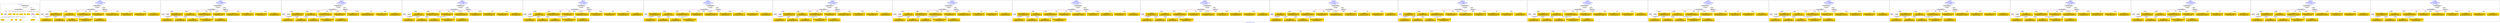 digraph n0 {
fontcolor="blue"
remincross="true"
label="s15-s-detroit-institute-of-art.json"
subgraph cluster_0 {
label="1-correct model"
n2[style="filled",color="white",fillcolor="lightgray",label="CulturalHeritageObject1"];
n3[shape="plaintext",style="filled",fillcolor="gold",label="date"];
n4[style="filled",color="white",fillcolor="lightgray",label="Person1"];
n5[shape="plaintext",style="filled",fillcolor="gold",label="dimensions"];
n6[shape="plaintext",style="filled",fillcolor="gold",label="medium"];
n7[shape="plaintext",style="filled",fillcolor="gold",label="credit"];
n8[shape="plaintext",style="filled",fillcolor="gold",label="provenance"];
n9[shape="plaintext",style="filled",fillcolor="gold",label="title"];
n10[shape="plaintext",style="filled",fillcolor="gold",label="accession"];
n11[style="filled",color="white",fillcolor="lightgray",label="Concept1"];
n12[shape="plaintext",style="filled",fillcolor="gold",label="nationality"];
n13[shape="plaintext",style="filled",fillcolor="gold",label="birth"];
n14[shape="plaintext",style="filled",fillcolor="gold",label="death"];
n15[shape="plaintext",style="filled",fillcolor="gold",label="name"];
n16[style="filled",color="white",fillcolor="lightgray",label="EuropeanaAggregation1"];
n17[style="filled",color="white",fillcolor="lightgray",label="WebResource1"];
n18[shape="plaintext",style="filled",fillcolor="gold",label="imageURL"];
n19[shape="plaintext",style="filled",fillcolor="gold",label="classification"];
}
subgraph cluster_1 {
label="candidate 0\nlink coherence:1.0\nnode coherence:1.0\nconfidence:0.5044185293474828\nmapping score:0.6168574585004429\ncost:16.99961\n-precision:1.0-recall:1.0"
n21[style="filled",color="white",fillcolor="lightgray",label="CulturalHeritageObject1"];
n22[style="filled",color="white",fillcolor="lightgray",label="Person1"];
n23[style="filled",color="white",fillcolor="lightgray",label="Concept1"];
n24[style="filled",color="white",fillcolor="lightgray",label="EuropeanaAggregation1"];
n25[style="filled",color="white",fillcolor="lightgray",label="WebResource1"];
n26[shape="plaintext",style="filled",fillcolor="gold",label="name\n[Person,nameOfThePerson,0.473]\n[Document,classLink,0.265]\n[CulturalHeritageObject,provenance,0.142]\n[CulturalHeritageObject,title,0.12]"];
n27[shape="plaintext",style="filled",fillcolor="gold",label="provenance\n[CulturalHeritageObject,provenance,0.35]\n[CulturalHeritageObject,description,0.221]\n[CulturalHeritageObject,title,0.215]\n[Person,biographicalInformation,0.213]"];
n28[shape="plaintext",style="filled",fillcolor="gold",label="date\n[Person,dateOfBirth,0.364]\n[Person,dateOfDeath,0.311]\n[CulturalHeritageObject,created,0.297]\n[CulturalHeritageObject,provenance,0.029]"];
n29[shape="plaintext",style="filled",fillcolor="gold",label="birth\n[Person,dateOfBirth,0.491]\n[Person,dateOfDeath,0.236]\n[CulturalHeritageObject,created,0.226]\n[Person,biographicalInformation,0.047]"];
n30[shape="plaintext",style="filled",fillcolor="gold",label="dimensions\n[CulturalHeritageObject,extent,0.639]\n[CulturalHeritageObject,accessionNumber,0.188]\n[CulturalHeritageObject,description,0.093]\n[CulturalHeritageObject,medium,0.081]"];
n31[shape="plaintext",style="filled",fillcolor="gold",label="credit\n[CulturalHeritageObject,provenance,0.64]\n[CulturalHeritageObject,title,0.134]\n[CulturalHeritageObject,description,0.129]\n[Document,classLink,0.097]"];
n32[shape="plaintext",style="filled",fillcolor="gold",label="accession\n[CulturalHeritageObject,extent,0.677]\n[CulturalHeritageObject,accessionNumber,0.277]\n[CulturalHeritageObject,description,0.03]\n[CulturalHeritageObject,provenance,0.016]"];
n33[shape="plaintext",style="filled",fillcolor="gold",label="death\n[Person,dateOfDeath,0.411]\n[Person,dateOfBirth,0.3]\n[CulturalHeritageObject,created,0.259]\n[Person,biographicalInformation,0.031]"];
n34[shape="plaintext",style="filled",fillcolor="gold",label="medium\n[CulturalHeritageObject,medium,0.833]\n[CulturalHeritageObject,provenance,0.063]\n[Concept,prefLabel,0.054]\n[CulturalHeritageObject,description,0.05]"];
n35[shape="plaintext",style="filled",fillcolor="gold",label="imageURL\n[WebResource,classLink,0.746]\n[Document,classLink,0.249]\n[CulturalHeritageObject,description,0.003]\n[Person,nameOfThePerson,0.002]"];
n36[shape="plaintext",style="filled",fillcolor="gold",label="nationality\n[Person,countryAssociatedWithThePerson,0.725]\n[CulturalHeritageObject,provenance,0.108]\n[Concept,prefLabel,0.099]\n[CulturalHeritageObject,title,0.068]"];
n37[shape="plaintext",style="filled",fillcolor="gold",label="classification\n[Person,biographicalInformation,0.417]\n[Concept,prefLabel,0.311]\n[CulturalHeritageObject,description,0.166]\n[CulturalHeritageObject,provenance,0.106]"];
n38[shape="plaintext",style="filled",fillcolor="gold",label="title\n[CulturalHeritageObject,title,0.366]\n[CulturalHeritageObject,description,0.307]\n[Person,biographicalInformation,0.18]\n[Document,classLink,0.148]"];
}
subgraph cluster_2 {
label="candidate 1\nlink coherence:1.0\nnode coherence:1.0\nconfidence:0.5044185293474828\nmapping score:0.6168574585004429\ncost:16.99971\n-precision:1.0-recall:1.0"
n40[style="filled",color="white",fillcolor="lightgray",label="CulturalHeritageObject1"];
n41[style="filled",color="white",fillcolor="lightgray",label="Person1"];
n42[style="filled",color="white",fillcolor="lightgray",label="Concept1"];
n43[style="filled",color="white",fillcolor="lightgray",label="EuropeanaAggregation1"];
n44[style="filled",color="white",fillcolor="lightgray",label="WebResource2"];
n45[shape="plaintext",style="filled",fillcolor="gold",label="name\n[Person,nameOfThePerson,0.473]\n[Document,classLink,0.265]\n[CulturalHeritageObject,provenance,0.142]\n[CulturalHeritageObject,title,0.12]"];
n46[shape="plaintext",style="filled",fillcolor="gold",label="provenance\n[CulturalHeritageObject,provenance,0.35]\n[CulturalHeritageObject,description,0.221]\n[CulturalHeritageObject,title,0.215]\n[Person,biographicalInformation,0.213]"];
n47[shape="plaintext",style="filled",fillcolor="gold",label="date\n[Person,dateOfBirth,0.364]\n[Person,dateOfDeath,0.311]\n[CulturalHeritageObject,created,0.297]\n[CulturalHeritageObject,provenance,0.029]"];
n48[shape="plaintext",style="filled",fillcolor="gold",label="birth\n[Person,dateOfBirth,0.491]\n[Person,dateOfDeath,0.236]\n[CulturalHeritageObject,created,0.226]\n[Person,biographicalInformation,0.047]"];
n49[shape="plaintext",style="filled",fillcolor="gold",label="dimensions\n[CulturalHeritageObject,extent,0.639]\n[CulturalHeritageObject,accessionNumber,0.188]\n[CulturalHeritageObject,description,0.093]\n[CulturalHeritageObject,medium,0.081]"];
n50[shape="plaintext",style="filled",fillcolor="gold",label="imageURL\n[WebResource,classLink,0.746]\n[Document,classLink,0.249]\n[CulturalHeritageObject,description,0.003]\n[Person,nameOfThePerson,0.002]"];
n51[shape="plaintext",style="filled",fillcolor="gold",label="credit\n[CulturalHeritageObject,provenance,0.64]\n[CulturalHeritageObject,title,0.134]\n[CulturalHeritageObject,description,0.129]\n[Document,classLink,0.097]"];
n52[shape="plaintext",style="filled",fillcolor="gold",label="accession\n[CulturalHeritageObject,extent,0.677]\n[CulturalHeritageObject,accessionNumber,0.277]\n[CulturalHeritageObject,description,0.03]\n[CulturalHeritageObject,provenance,0.016]"];
n53[shape="plaintext",style="filled",fillcolor="gold",label="death\n[Person,dateOfDeath,0.411]\n[Person,dateOfBirth,0.3]\n[CulturalHeritageObject,created,0.259]\n[Person,biographicalInformation,0.031]"];
n54[shape="plaintext",style="filled",fillcolor="gold",label="medium\n[CulturalHeritageObject,medium,0.833]\n[CulturalHeritageObject,provenance,0.063]\n[Concept,prefLabel,0.054]\n[CulturalHeritageObject,description,0.05]"];
n55[shape="plaintext",style="filled",fillcolor="gold",label="nationality\n[Person,countryAssociatedWithThePerson,0.725]\n[CulturalHeritageObject,provenance,0.108]\n[Concept,prefLabel,0.099]\n[CulturalHeritageObject,title,0.068]"];
n56[shape="plaintext",style="filled",fillcolor="gold",label="classification\n[Person,biographicalInformation,0.417]\n[Concept,prefLabel,0.311]\n[CulturalHeritageObject,description,0.166]\n[CulturalHeritageObject,provenance,0.106]"];
n57[shape="plaintext",style="filled",fillcolor="gold",label="title\n[CulturalHeritageObject,title,0.366]\n[CulturalHeritageObject,description,0.307]\n[Person,biographicalInformation,0.18]\n[Document,classLink,0.148]"];
}
subgraph cluster_3 {
label="candidate 10\nlink coherence:1.0\nnode coherence:1.0\nconfidence:0.493222298814667\nmapping score:0.6131253816561711\ncost:16.99961\n-precision:0.82-recall:0.82"
n59[style="filled",color="white",fillcolor="lightgray",label="CulturalHeritageObject1"];
n60[style="filled",color="white",fillcolor="lightgray",label="Person1"];
n61[style="filled",color="white",fillcolor="lightgray",label="Concept1"];
n62[style="filled",color="white",fillcolor="lightgray",label="EuropeanaAggregation1"];
n63[style="filled",color="white",fillcolor="lightgray",label="WebResource1"];
n64[shape="plaintext",style="filled",fillcolor="gold",label="name\n[Person,nameOfThePerson,0.473]\n[Document,classLink,0.265]\n[CulturalHeritageObject,provenance,0.142]\n[CulturalHeritageObject,title,0.12]"];
n65[shape="plaintext",style="filled",fillcolor="gold",label="provenance\n[CulturalHeritageObject,provenance,0.35]\n[CulturalHeritageObject,description,0.221]\n[CulturalHeritageObject,title,0.215]\n[Person,biographicalInformation,0.213]"];
n66[shape="plaintext",style="filled",fillcolor="gold",label="date\n[Person,dateOfBirth,0.364]\n[Person,dateOfDeath,0.311]\n[CulturalHeritageObject,created,0.297]\n[CulturalHeritageObject,provenance,0.029]"];
n67[shape="plaintext",style="filled",fillcolor="gold",label="birth\n[Person,dateOfBirth,0.491]\n[Person,dateOfDeath,0.236]\n[CulturalHeritageObject,created,0.226]\n[Person,biographicalInformation,0.047]"];
n68[shape="plaintext",style="filled",fillcolor="gold",label="accession\n[CulturalHeritageObject,extent,0.677]\n[CulturalHeritageObject,accessionNumber,0.277]\n[CulturalHeritageObject,description,0.03]\n[CulturalHeritageObject,provenance,0.016]"];
n69[shape="plaintext",style="filled",fillcolor="gold",label="credit\n[CulturalHeritageObject,provenance,0.64]\n[CulturalHeritageObject,title,0.134]\n[CulturalHeritageObject,description,0.129]\n[Document,classLink,0.097]"];
n70[shape="plaintext",style="filled",fillcolor="gold",label="death\n[Person,dateOfDeath,0.411]\n[Person,dateOfBirth,0.3]\n[CulturalHeritageObject,created,0.259]\n[Person,biographicalInformation,0.031]"];
n71[shape="plaintext",style="filled",fillcolor="gold",label="medium\n[CulturalHeritageObject,medium,0.833]\n[CulturalHeritageObject,provenance,0.063]\n[Concept,prefLabel,0.054]\n[CulturalHeritageObject,description,0.05]"];
n72[shape="plaintext",style="filled",fillcolor="gold",label="imageURL\n[WebResource,classLink,0.746]\n[Document,classLink,0.249]\n[CulturalHeritageObject,description,0.003]\n[Person,nameOfThePerson,0.002]"];
n73[shape="plaintext",style="filled",fillcolor="gold",label="dimensions\n[CulturalHeritageObject,extent,0.639]\n[CulturalHeritageObject,accessionNumber,0.188]\n[CulturalHeritageObject,description,0.093]\n[CulturalHeritageObject,medium,0.081]"];
n74[shape="plaintext",style="filled",fillcolor="gold",label="nationality\n[Person,countryAssociatedWithThePerson,0.725]\n[CulturalHeritageObject,provenance,0.108]\n[Concept,prefLabel,0.099]\n[CulturalHeritageObject,title,0.068]"];
n75[shape="plaintext",style="filled",fillcolor="gold",label="classification\n[Person,biographicalInformation,0.417]\n[Concept,prefLabel,0.311]\n[CulturalHeritageObject,description,0.166]\n[CulturalHeritageObject,provenance,0.106]"];
n76[shape="plaintext",style="filled",fillcolor="gold",label="title\n[CulturalHeritageObject,title,0.366]\n[CulturalHeritageObject,description,0.307]\n[Person,biographicalInformation,0.18]\n[Document,classLink,0.148]"];
}
subgraph cluster_4 {
label="candidate 11\nlink coherence:1.0\nnode coherence:1.0\nconfidence:0.49058565723904224\nmapping score:0.6122465011309628\ncost:16.99961\n-precision:0.76-recall:0.76"
n78[style="filled",color="white",fillcolor="lightgray",label="CulturalHeritageObject1"];
n79[style="filled",color="white",fillcolor="lightgray",label="Person1"];
n80[style="filled",color="white",fillcolor="lightgray",label="Concept1"];
n81[style="filled",color="white",fillcolor="lightgray",label="EuropeanaAggregation1"];
n82[style="filled",color="white",fillcolor="lightgray",label="WebResource1"];
n83[shape="plaintext",style="filled",fillcolor="gold",label="name\n[Person,nameOfThePerson,0.473]\n[Document,classLink,0.265]\n[CulturalHeritageObject,provenance,0.142]\n[CulturalHeritageObject,title,0.12]"];
n84[shape="plaintext",style="filled",fillcolor="gold",label="date\n[Person,dateOfBirth,0.364]\n[Person,dateOfDeath,0.311]\n[CulturalHeritageObject,created,0.297]\n[CulturalHeritageObject,provenance,0.029]"];
n85[shape="plaintext",style="filled",fillcolor="gold",label="birth\n[Person,dateOfBirth,0.491]\n[Person,dateOfDeath,0.236]\n[CulturalHeritageObject,created,0.226]\n[Person,biographicalInformation,0.047]"];
n86[shape="plaintext",style="filled",fillcolor="gold",label="accession\n[CulturalHeritageObject,extent,0.677]\n[CulturalHeritageObject,accessionNumber,0.277]\n[CulturalHeritageObject,description,0.03]\n[CulturalHeritageObject,provenance,0.016]"];
n87[shape="plaintext",style="filled",fillcolor="gold",label="credit\n[CulturalHeritageObject,provenance,0.64]\n[CulturalHeritageObject,title,0.134]\n[CulturalHeritageObject,description,0.129]\n[Document,classLink,0.097]"];
n88[shape="plaintext",style="filled",fillcolor="gold",label="dimensions\n[CulturalHeritageObject,extent,0.639]\n[CulturalHeritageObject,accessionNumber,0.188]\n[CulturalHeritageObject,description,0.093]\n[CulturalHeritageObject,medium,0.081]"];
n89[shape="plaintext",style="filled",fillcolor="gold",label="death\n[Person,dateOfDeath,0.411]\n[Person,dateOfBirth,0.3]\n[CulturalHeritageObject,created,0.259]\n[Person,biographicalInformation,0.031]"];
n90[shape="plaintext",style="filled",fillcolor="gold",label="medium\n[CulturalHeritageObject,medium,0.833]\n[CulturalHeritageObject,provenance,0.063]\n[Concept,prefLabel,0.054]\n[CulturalHeritageObject,description,0.05]"];
n91[shape="plaintext",style="filled",fillcolor="gold",label="imageURL\n[WebResource,classLink,0.746]\n[Document,classLink,0.249]\n[CulturalHeritageObject,description,0.003]\n[Person,nameOfThePerson,0.002]"];
n92[shape="plaintext",style="filled",fillcolor="gold",label="provenance\n[CulturalHeritageObject,provenance,0.35]\n[CulturalHeritageObject,description,0.221]\n[CulturalHeritageObject,title,0.215]\n[Person,biographicalInformation,0.213]"];
n93[shape="plaintext",style="filled",fillcolor="gold",label="nationality\n[Person,countryAssociatedWithThePerson,0.725]\n[CulturalHeritageObject,provenance,0.108]\n[Concept,prefLabel,0.099]\n[CulturalHeritageObject,title,0.068]"];
n94[shape="plaintext",style="filled",fillcolor="gold",label="classification\n[Person,biographicalInformation,0.417]\n[Concept,prefLabel,0.311]\n[CulturalHeritageObject,description,0.166]\n[CulturalHeritageObject,provenance,0.106]"];
n95[shape="plaintext",style="filled",fillcolor="gold",label="title\n[CulturalHeritageObject,title,0.366]\n[CulturalHeritageObject,description,0.307]\n[Person,biographicalInformation,0.18]\n[Document,classLink,0.148]"];
}
subgraph cluster_5 {
label="candidate 12\nlink coherence:1.0\nnode coherence:1.0\nconfidence:0.489446076851005\nmapping score:0.611866641001617\ncost:16.99961\n-precision:0.82-recall:0.82"
n97[style="filled",color="white",fillcolor="lightgray",label="CulturalHeritageObject1"];
n98[style="filled",color="white",fillcolor="lightgray",label="Person1"];
n99[style="filled",color="white",fillcolor="lightgray",label="Concept1"];
n100[style="filled",color="white",fillcolor="lightgray",label="EuropeanaAggregation1"];
n101[style="filled",color="white",fillcolor="lightgray",label="WebResource1"];
n102[shape="plaintext",style="filled",fillcolor="gold",label="name\n[Person,nameOfThePerson,0.473]\n[Document,classLink,0.265]\n[CulturalHeritageObject,provenance,0.142]\n[CulturalHeritageObject,title,0.12]"];
n103[shape="plaintext",style="filled",fillcolor="gold",label="date\n[Person,dateOfBirth,0.364]\n[Person,dateOfDeath,0.311]\n[CulturalHeritageObject,created,0.297]\n[CulturalHeritageObject,provenance,0.029]"];
n104[shape="plaintext",style="filled",fillcolor="gold",label="birth\n[Person,dateOfBirth,0.491]\n[Person,dateOfDeath,0.236]\n[CulturalHeritageObject,created,0.226]\n[Person,biographicalInformation,0.047]"];
n105[shape="plaintext",style="filled",fillcolor="gold",label="dimensions\n[CulturalHeritageObject,extent,0.639]\n[CulturalHeritageObject,accessionNumber,0.188]\n[CulturalHeritageObject,description,0.093]\n[CulturalHeritageObject,medium,0.081]"];
n106[shape="plaintext",style="filled",fillcolor="gold",label="credit\n[CulturalHeritageObject,provenance,0.64]\n[CulturalHeritageObject,title,0.134]\n[CulturalHeritageObject,description,0.129]\n[Document,classLink,0.097]"];
n107[shape="plaintext",style="filled",fillcolor="gold",label="accession\n[CulturalHeritageObject,extent,0.677]\n[CulturalHeritageObject,accessionNumber,0.277]\n[CulturalHeritageObject,description,0.03]\n[CulturalHeritageObject,provenance,0.016]"];
n108[shape="plaintext",style="filled",fillcolor="gold",label="death\n[Person,dateOfDeath,0.411]\n[Person,dateOfBirth,0.3]\n[CulturalHeritageObject,created,0.259]\n[Person,biographicalInformation,0.031]"];
n109[shape="plaintext",style="filled",fillcolor="gold",label="medium\n[CulturalHeritageObject,medium,0.833]\n[CulturalHeritageObject,provenance,0.063]\n[Concept,prefLabel,0.054]\n[CulturalHeritageObject,description,0.05]"];
n110[shape="plaintext",style="filled",fillcolor="gold",label="imageURL\n[WebResource,classLink,0.746]\n[Document,classLink,0.249]\n[CulturalHeritageObject,description,0.003]\n[Person,nameOfThePerson,0.002]"];
n111[shape="plaintext",style="filled",fillcolor="gold",label="title\n[CulturalHeritageObject,title,0.366]\n[CulturalHeritageObject,description,0.307]\n[Person,biographicalInformation,0.18]\n[Document,classLink,0.148]"];
n112[shape="plaintext",style="filled",fillcolor="gold",label="nationality\n[Person,countryAssociatedWithThePerson,0.725]\n[CulturalHeritageObject,provenance,0.108]\n[Concept,prefLabel,0.099]\n[CulturalHeritageObject,title,0.068]"];
n113[shape="plaintext",style="filled",fillcolor="gold",label="classification\n[Person,biographicalInformation,0.417]\n[Concept,prefLabel,0.311]\n[CulturalHeritageObject,description,0.166]\n[CulturalHeritageObject,provenance,0.106]"];
n114[shape="plaintext",style="filled",fillcolor="gold",label="provenance\n[CulturalHeritageObject,provenance,0.35]\n[CulturalHeritageObject,description,0.221]\n[CulturalHeritageObject,title,0.215]\n[Person,biographicalInformation,0.213]"];
}
subgraph cluster_6 {
label="candidate 13\nlink coherence:1.0\nnode coherence:1.0\nconfidence:0.48941745741897136\nmapping score:0.6246776140114519\ncost:15.99964\n-precision:0.81-recall:0.76"
n116[style="filled",color="white",fillcolor="lightgray",label="CulturalHeritageObject1"];
n117[style="filled",color="white",fillcolor="lightgray",label="Person1"];
n118[style="filled",color="white",fillcolor="lightgray",label="EuropeanaAggregation1"];
n119[style="filled",color="white",fillcolor="lightgray",label="WebResource1"];
n120[shape="plaintext",style="filled",fillcolor="gold",label="name\n[Person,nameOfThePerson,0.473]\n[Document,classLink,0.265]\n[CulturalHeritageObject,provenance,0.142]\n[CulturalHeritageObject,title,0.12]"];
n121[shape="plaintext",style="filled",fillcolor="gold",label="provenance\n[CulturalHeritageObject,provenance,0.35]\n[CulturalHeritageObject,description,0.221]\n[CulturalHeritageObject,title,0.215]\n[Person,biographicalInformation,0.213]"];
n122[shape="plaintext",style="filled",fillcolor="gold",label="date\n[Person,dateOfBirth,0.364]\n[Person,dateOfDeath,0.311]\n[CulturalHeritageObject,created,0.297]\n[CulturalHeritageObject,provenance,0.029]"];
n123[shape="plaintext",style="filled",fillcolor="gold",label="birth\n[Person,dateOfBirth,0.491]\n[Person,dateOfDeath,0.236]\n[CulturalHeritageObject,created,0.226]\n[Person,biographicalInformation,0.047]"];
n124[shape="plaintext",style="filled",fillcolor="gold",label="accession\n[CulturalHeritageObject,extent,0.677]\n[CulturalHeritageObject,accessionNumber,0.277]\n[CulturalHeritageObject,description,0.03]\n[CulturalHeritageObject,provenance,0.016]"];
n125[shape="plaintext",style="filled",fillcolor="gold",label="credit\n[CulturalHeritageObject,provenance,0.64]\n[CulturalHeritageObject,title,0.134]\n[CulturalHeritageObject,description,0.129]\n[Document,classLink,0.097]"];
n126[shape="plaintext",style="filled",fillcolor="gold",label="dimensions\n[CulturalHeritageObject,extent,0.639]\n[CulturalHeritageObject,accessionNumber,0.188]\n[CulturalHeritageObject,description,0.093]\n[CulturalHeritageObject,medium,0.081]"];
n127[shape="plaintext",style="filled",fillcolor="gold",label="death\n[Person,dateOfDeath,0.411]\n[Person,dateOfBirth,0.3]\n[CulturalHeritageObject,created,0.259]\n[Person,biographicalInformation,0.031]"];
n128[shape="plaintext",style="filled",fillcolor="gold",label="medium\n[CulturalHeritageObject,medium,0.833]\n[CulturalHeritageObject,provenance,0.063]\n[Concept,prefLabel,0.054]\n[CulturalHeritageObject,description,0.05]"];
n129[shape="plaintext",style="filled",fillcolor="gold",label="imageURL\n[WebResource,classLink,0.746]\n[Document,classLink,0.249]\n[CulturalHeritageObject,description,0.003]\n[Person,nameOfThePerson,0.002]"];
n130[shape="plaintext",style="filled",fillcolor="gold",label="classification\n[Person,biographicalInformation,0.417]\n[Concept,prefLabel,0.311]\n[CulturalHeritageObject,description,0.166]\n[CulturalHeritageObject,provenance,0.106]"];
n131[shape="plaintext",style="filled",fillcolor="gold",label="nationality\n[Person,countryAssociatedWithThePerson,0.725]\n[CulturalHeritageObject,provenance,0.108]\n[Concept,prefLabel,0.099]\n[CulturalHeritageObject,title,0.068]"];
n132[shape="plaintext",style="filled",fillcolor="gold",label="title\n[CulturalHeritageObject,title,0.366]\n[CulturalHeritageObject,description,0.307]\n[Person,biographicalInformation,0.18]\n[Document,classLink,0.148]"];
}
subgraph cluster_7 {
label="candidate 14\nlink coherence:1.0\nnode coherence:1.0\nconfidence:0.48923847039057855\nmapping score:0.6117974388481415\ncost:16.99961\n-precision:0.76-recall:0.76"
n134[style="filled",color="white",fillcolor="lightgray",label="CulturalHeritageObject1"];
n135[style="filled",color="white",fillcolor="lightgray",label="Person1"];
n136[style="filled",color="white",fillcolor="lightgray",label="Concept1"];
n137[style="filled",color="white",fillcolor="lightgray",label="EuropeanaAggregation1"];
n138[style="filled",color="white",fillcolor="lightgray",label="WebResource1"];
n139[shape="plaintext",style="filled",fillcolor="gold",label="name\n[Person,nameOfThePerson,0.473]\n[Document,classLink,0.265]\n[CulturalHeritageObject,provenance,0.142]\n[CulturalHeritageObject,title,0.12]"];
n140[shape="plaintext",style="filled",fillcolor="gold",label="provenance\n[CulturalHeritageObject,provenance,0.35]\n[CulturalHeritageObject,description,0.221]\n[CulturalHeritageObject,title,0.215]\n[Person,biographicalInformation,0.213]"];
n141[shape="plaintext",style="filled",fillcolor="gold",label="death\n[Person,dateOfDeath,0.411]\n[Person,dateOfBirth,0.3]\n[CulturalHeritageObject,created,0.259]\n[Person,biographicalInformation,0.031]"];
n142[shape="plaintext",style="filled",fillcolor="gold",label="birth\n[Person,dateOfBirth,0.491]\n[Person,dateOfDeath,0.236]\n[CulturalHeritageObject,created,0.226]\n[Person,biographicalInformation,0.047]"];
n143[shape="plaintext",style="filled",fillcolor="gold",label="dimensions\n[CulturalHeritageObject,extent,0.639]\n[CulturalHeritageObject,accessionNumber,0.188]\n[CulturalHeritageObject,description,0.093]\n[CulturalHeritageObject,medium,0.081]"];
n144[shape="plaintext",style="filled",fillcolor="gold",label="credit\n[CulturalHeritageObject,provenance,0.64]\n[CulturalHeritageObject,title,0.134]\n[CulturalHeritageObject,description,0.129]\n[Document,classLink,0.097]"];
n145[shape="plaintext",style="filled",fillcolor="gold",label="accession\n[CulturalHeritageObject,extent,0.677]\n[CulturalHeritageObject,accessionNumber,0.277]\n[CulturalHeritageObject,description,0.03]\n[CulturalHeritageObject,provenance,0.016]"];
n146[shape="plaintext",style="filled",fillcolor="gold",label="date\n[Person,dateOfBirth,0.364]\n[Person,dateOfDeath,0.311]\n[CulturalHeritageObject,created,0.297]\n[CulturalHeritageObject,provenance,0.029]"];
n147[shape="plaintext",style="filled",fillcolor="gold",label="medium\n[CulturalHeritageObject,medium,0.833]\n[CulturalHeritageObject,provenance,0.063]\n[Concept,prefLabel,0.054]\n[CulturalHeritageObject,description,0.05]"];
n148[shape="plaintext",style="filled",fillcolor="gold",label="imageURL\n[WebResource,classLink,0.746]\n[Document,classLink,0.249]\n[CulturalHeritageObject,description,0.003]\n[Person,nameOfThePerson,0.002]"];
n149[shape="plaintext",style="filled",fillcolor="gold",label="title\n[CulturalHeritageObject,title,0.366]\n[CulturalHeritageObject,description,0.307]\n[Person,biographicalInformation,0.18]\n[Document,classLink,0.148]"];
n150[shape="plaintext",style="filled",fillcolor="gold",label="nationality\n[Person,countryAssociatedWithThePerson,0.725]\n[CulturalHeritageObject,provenance,0.108]\n[Concept,prefLabel,0.099]\n[CulturalHeritageObject,title,0.068]"];
n151[shape="plaintext",style="filled",fillcolor="gold",label="classification\n[Person,biographicalInformation,0.417]\n[Concept,prefLabel,0.311]\n[CulturalHeritageObject,description,0.166]\n[CulturalHeritageObject,provenance,0.106]"];
}
subgraph cluster_8 {
label="candidate 15\nlink coherence:1.0\nnode coherence:1.0\nconfidence:0.48920702626024765\nmapping score:0.6117869574713647\ncost:16.99961\n-precision:0.88-recall:0.88"
n153[style="filled",color="white",fillcolor="lightgray",label="CulturalHeritageObject1"];
n154[style="filled",color="white",fillcolor="lightgray",label="Person1"];
n155[style="filled",color="white",fillcolor="lightgray",label="Concept1"];
n156[style="filled",color="white",fillcolor="lightgray",label="EuropeanaAggregation1"];
n157[style="filled",color="white",fillcolor="lightgray",label="WebResource1"];
n158[shape="plaintext",style="filled",fillcolor="gold",label="name\n[Person,nameOfThePerson,0.473]\n[Document,classLink,0.265]\n[CulturalHeritageObject,provenance,0.142]\n[CulturalHeritageObject,title,0.12]"];
n159[shape="plaintext",style="filled",fillcolor="gold",label="birth\n[Person,dateOfBirth,0.491]\n[Person,dateOfDeath,0.236]\n[CulturalHeritageObject,created,0.226]\n[Person,biographicalInformation,0.047]"];
n160[shape="plaintext",style="filled",fillcolor="gold",label="provenance\n[CulturalHeritageObject,provenance,0.35]\n[CulturalHeritageObject,description,0.221]\n[CulturalHeritageObject,title,0.215]\n[Person,biographicalInformation,0.213]"];
n161[shape="plaintext",style="filled",fillcolor="gold",label="date\n[Person,dateOfBirth,0.364]\n[Person,dateOfDeath,0.311]\n[CulturalHeritageObject,created,0.297]\n[CulturalHeritageObject,provenance,0.029]"];
n162[shape="plaintext",style="filled",fillcolor="gold",label="dimensions\n[CulturalHeritageObject,extent,0.639]\n[CulturalHeritageObject,accessionNumber,0.188]\n[CulturalHeritageObject,description,0.093]\n[CulturalHeritageObject,medium,0.081]"];
n163[shape="plaintext",style="filled",fillcolor="gold",label="credit\n[CulturalHeritageObject,provenance,0.64]\n[CulturalHeritageObject,title,0.134]\n[CulturalHeritageObject,description,0.129]\n[Document,classLink,0.097]"];
n164[shape="plaintext",style="filled",fillcolor="gold",label="accession\n[CulturalHeritageObject,extent,0.677]\n[CulturalHeritageObject,accessionNumber,0.277]\n[CulturalHeritageObject,description,0.03]\n[CulturalHeritageObject,provenance,0.016]"];
n165[shape="plaintext",style="filled",fillcolor="gold",label="death\n[Person,dateOfDeath,0.411]\n[Person,dateOfBirth,0.3]\n[CulturalHeritageObject,created,0.259]\n[Person,biographicalInformation,0.031]"];
n166[shape="plaintext",style="filled",fillcolor="gold",label="medium\n[CulturalHeritageObject,medium,0.833]\n[CulturalHeritageObject,provenance,0.063]\n[Concept,prefLabel,0.054]\n[CulturalHeritageObject,description,0.05]"];
n167[shape="plaintext",style="filled",fillcolor="gold",label="imageURL\n[WebResource,classLink,0.746]\n[Document,classLink,0.249]\n[CulturalHeritageObject,description,0.003]\n[Person,nameOfThePerson,0.002]"];
n168[shape="plaintext",style="filled",fillcolor="gold",label="nationality\n[Person,countryAssociatedWithThePerson,0.725]\n[CulturalHeritageObject,provenance,0.108]\n[Concept,prefLabel,0.099]\n[CulturalHeritageObject,title,0.068]"];
n169[shape="plaintext",style="filled",fillcolor="gold",label="classification\n[Person,biographicalInformation,0.417]\n[Concept,prefLabel,0.311]\n[CulturalHeritageObject,description,0.166]\n[CulturalHeritageObject,provenance,0.106]"];
n170[shape="plaintext",style="filled",fillcolor="gold",label="title\n[CulturalHeritageObject,title,0.366]\n[CulturalHeritageObject,description,0.307]\n[Person,biographicalInformation,0.18]\n[Document,classLink,0.148]"];
}
subgraph cluster_9 {
label="candidate 16\nlink coherence:1.0\nnode coherence:1.0\nconfidence:0.4827013025387217\nmapping score:0.6224388957180355\ncost:15.99964\n-precision:0.81-recall:0.76"
n172[style="filled",color="white",fillcolor="lightgray",label="CulturalHeritageObject1"];
n173[style="filled",color="white",fillcolor="lightgray",label="Person1"];
n174[style="filled",color="white",fillcolor="lightgray",label="EuropeanaAggregation1"];
n175[style="filled",color="white",fillcolor="lightgray",label="WebResource1"];
n176[shape="plaintext",style="filled",fillcolor="gold",label="name\n[Person,nameOfThePerson,0.473]\n[Document,classLink,0.265]\n[CulturalHeritageObject,provenance,0.142]\n[CulturalHeritageObject,title,0.12]"];
n177[shape="plaintext",style="filled",fillcolor="gold",label="provenance\n[CulturalHeritageObject,provenance,0.35]\n[CulturalHeritageObject,description,0.221]\n[CulturalHeritageObject,title,0.215]\n[Person,biographicalInformation,0.213]"];
n178[shape="plaintext",style="filled",fillcolor="gold",label="death\n[Person,dateOfDeath,0.411]\n[Person,dateOfBirth,0.3]\n[CulturalHeritageObject,created,0.259]\n[Person,biographicalInformation,0.031]"];
n179[shape="plaintext",style="filled",fillcolor="gold",label="birth\n[Person,dateOfBirth,0.491]\n[Person,dateOfDeath,0.236]\n[CulturalHeritageObject,created,0.226]\n[Person,biographicalInformation,0.047]"];
n180[shape="plaintext",style="filled",fillcolor="gold",label="dimensions\n[CulturalHeritageObject,extent,0.639]\n[CulturalHeritageObject,accessionNumber,0.188]\n[CulturalHeritageObject,description,0.093]\n[CulturalHeritageObject,medium,0.081]"];
n181[shape="plaintext",style="filled",fillcolor="gold",label="credit\n[CulturalHeritageObject,provenance,0.64]\n[CulturalHeritageObject,title,0.134]\n[CulturalHeritageObject,description,0.129]\n[Document,classLink,0.097]"];
n182[shape="plaintext",style="filled",fillcolor="gold",label="accession\n[CulturalHeritageObject,extent,0.677]\n[CulturalHeritageObject,accessionNumber,0.277]\n[CulturalHeritageObject,description,0.03]\n[CulturalHeritageObject,provenance,0.016]"];
n183[shape="plaintext",style="filled",fillcolor="gold",label="date\n[Person,dateOfBirth,0.364]\n[Person,dateOfDeath,0.311]\n[CulturalHeritageObject,created,0.297]\n[CulturalHeritageObject,provenance,0.029]"];
n184[shape="plaintext",style="filled",fillcolor="gold",label="medium\n[CulturalHeritageObject,medium,0.833]\n[CulturalHeritageObject,provenance,0.063]\n[Concept,prefLabel,0.054]\n[CulturalHeritageObject,description,0.05]"];
n185[shape="plaintext",style="filled",fillcolor="gold",label="imageURL\n[WebResource,classLink,0.746]\n[Document,classLink,0.249]\n[CulturalHeritageObject,description,0.003]\n[Person,nameOfThePerson,0.002]"];
n186[shape="plaintext",style="filled",fillcolor="gold",label="classification\n[Person,biographicalInformation,0.417]\n[Concept,prefLabel,0.311]\n[CulturalHeritageObject,description,0.166]\n[CulturalHeritageObject,provenance,0.106]"];
n187[shape="plaintext",style="filled",fillcolor="gold",label="nationality\n[Person,countryAssociatedWithThePerson,0.725]\n[CulturalHeritageObject,provenance,0.108]\n[Concept,prefLabel,0.099]\n[CulturalHeritageObject,title,0.068]"];
n188[shape="plaintext",style="filled",fillcolor="gold",label="title\n[CulturalHeritageObject,title,0.366]\n[CulturalHeritageObject,description,0.307]\n[Person,biographicalInformation,0.18]\n[Document,classLink,0.148]"];
}
subgraph cluster_10 {
label="candidate 17\nlink coherence:1.0\nnode coherence:1.0\nconfidence:0.4787722202277911\nmapping score:0.6211292016143919\ncost:15.99964\n-precision:0.88-recall:0.82"
n190[style="filled",color="white",fillcolor="lightgray",label="CulturalHeritageObject1"];
n191[style="filled",color="white",fillcolor="lightgray",label="Person1"];
n192[style="filled",color="white",fillcolor="lightgray",label="EuropeanaAggregation1"];
n193[style="filled",color="white",fillcolor="lightgray",label="WebResource1"];
n194[shape="plaintext",style="filled",fillcolor="gold",label="name\n[Person,nameOfThePerson,0.473]\n[Document,classLink,0.265]\n[CulturalHeritageObject,provenance,0.142]\n[CulturalHeritageObject,title,0.12]"];
n195[shape="plaintext",style="filled",fillcolor="gold",label="classification\n[Person,biographicalInformation,0.417]\n[Concept,prefLabel,0.311]\n[CulturalHeritageObject,description,0.166]\n[CulturalHeritageObject,provenance,0.106]"];
n196[shape="plaintext",style="filled",fillcolor="gold",label="date\n[Person,dateOfBirth,0.364]\n[Person,dateOfDeath,0.311]\n[CulturalHeritageObject,created,0.297]\n[CulturalHeritageObject,provenance,0.029]"];
n197[shape="plaintext",style="filled",fillcolor="gold",label="birth\n[Person,dateOfBirth,0.491]\n[Person,dateOfDeath,0.236]\n[CulturalHeritageObject,created,0.226]\n[Person,biographicalInformation,0.047]"];
n198[shape="plaintext",style="filled",fillcolor="gold",label="dimensions\n[CulturalHeritageObject,extent,0.639]\n[CulturalHeritageObject,accessionNumber,0.188]\n[CulturalHeritageObject,description,0.093]\n[CulturalHeritageObject,medium,0.081]"];
n199[shape="plaintext",style="filled",fillcolor="gold",label="credit\n[CulturalHeritageObject,provenance,0.64]\n[CulturalHeritageObject,title,0.134]\n[CulturalHeritageObject,description,0.129]\n[Document,classLink,0.097]"];
n200[shape="plaintext",style="filled",fillcolor="gold",label="accession\n[CulturalHeritageObject,extent,0.677]\n[CulturalHeritageObject,accessionNumber,0.277]\n[CulturalHeritageObject,description,0.03]\n[CulturalHeritageObject,provenance,0.016]"];
n201[shape="plaintext",style="filled",fillcolor="gold",label="death\n[Person,dateOfDeath,0.411]\n[Person,dateOfBirth,0.3]\n[CulturalHeritageObject,created,0.259]\n[Person,biographicalInformation,0.031]"];
n202[shape="plaintext",style="filled",fillcolor="gold",label="medium\n[CulturalHeritageObject,medium,0.833]\n[CulturalHeritageObject,provenance,0.063]\n[Concept,prefLabel,0.054]\n[CulturalHeritageObject,description,0.05]"];
n203[shape="plaintext",style="filled",fillcolor="gold",label="imageURL\n[WebResource,classLink,0.746]\n[Document,classLink,0.249]\n[CulturalHeritageObject,description,0.003]\n[Person,nameOfThePerson,0.002]"];
n204[shape="plaintext",style="filled",fillcolor="gold",label="provenance\n[CulturalHeritageObject,provenance,0.35]\n[CulturalHeritageObject,description,0.221]\n[CulturalHeritageObject,title,0.215]\n[Person,biographicalInformation,0.213]"];
n205[shape="plaintext",style="filled",fillcolor="gold",label="nationality\n[Person,countryAssociatedWithThePerson,0.725]\n[CulturalHeritageObject,provenance,0.108]\n[Concept,prefLabel,0.099]\n[CulturalHeritageObject,title,0.068]"];
n206[shape="plaintext",style="filled",fillcolor="gold",label="title\n[CulturalHeritageObject,title,0.366]\n[CulturalHeritageObject,description,0.307]\n[Person,biographicalInformation,0.18]\n[Document,classLink,0.148]"];
}
subgraph cluster_11 {
label="candidate 18\nlink coherence:1.0\nnode coherence:1.0\nconfidence:0.47811317874714676\nmapping score:0.6209095211208439\ncost:15.99964\n-precision:0.81-recall:0.76"
n208[style="filled",color="white",fillcolor="lightgray",label="CulturalHeritageObject1"];
n209[style="filled",color="white",fillcolor="lightgray",label="Person1"];
n210[style="filled",color="white",fillcolor="lightgray",label="EuropeanaAggregation1"];
n211[style="filled",color="white",fillcolor="lightgray",label="WebResource1"];
n212[shape="plaintext",style="filled",fillcolor="gold",label="name\n[Person,nameOfThePerson,0.473]\n[Document,classLink,0.265]\n[CulturalHeritageObject,provenance,0.142]\n[CulturalHeritageObject,title,0.12]"];
n213[shape="plaintext",style="filled",fillcolor="gold",label="birth\n[Person,dateOfBirth,0.491]\n[Person,dateOfDeath,0.236]\n[CulturalHeritageObject,created,0.226]\n[Person,biographicalInformation,0.047]"];
n214[shape="plaintext",style="filled",fillcolor="gold",label="provenance\n[CulturalHeritageObject,provenance,0.35]\n[CulturalHeritageObject,description,0.221]\n[CulturalHeritageObject,title,0.215]\n[Person,biographicalInformation,0.213]"];
n215[shape="plaintext",style="filled",fillcolor="gold",label="date\n[Person,dateOfBirth,0.364]\n[Person,dateOfDeath,0.311]\n[CulturalHeritageObject,created,0.297]\n[CulturalHeritageObject,provenance,0.029]"];
n216[shape="plaintext",style="filled",fillcolor="gold",label="dimensions\n[CulturalHeritageObject,extent,0.639]\n[CulturalHeritageObject,accessionNumber,0.188]\n[CulturalHeritageObject,description,0.093]\n[CulturalHeritageObject,medium,0.081]"];
n217[shape="plaintext",style="filled",fillcolor="gold",label="credit\n[CulturalHeritageObject,provenance,0.64]\n[CulturalHeritageObject,title,0.134]\n[CulturalHeritageObject,description,0.129]\n[Document,classLink,0.097]"];
n218[shape="plaintext",style="filled",fillcolor="gold",label="accession\n[CulturalHeritageObject,extent,0.677]\n[CulturalHeritageObject,accessionNumber,0.277]\n[CulturalHeritageObject,description,0.03]\n[CulturalHeritageObject,provenance,0.016]"];
n219[shape="plaintext",style="filled",fillcolor="gold",label="death\n[Person,dateOfDeath,0.411]\n[Person,dateOfBirth,0.3]\n[CulturalHeritageObject,created,0.259]\n[Person,biographicalInformation,0.031]"];
n220[shape="plaintext",style="filled",fillcolor="gold",label="medium\n[CulturalHeritageObject,medium,0.833]\n[CulturalHeritageObject,provenance,0.063]\n[Concept,prefLabel,0.054]\n[CulturalHeritageObject,description,0.05]"];
n221[shape="plaintext",style="filled",fillcolor="gold",label="imageURL\n[WebResource,classLink,0.746]\n[Document,classLink,0.249]\n[CulturalHeritageObject,description,0.003]\n[Person,nameOfThePerson,0.002]"];
n222[shape="plaintext",style="filled",fillcolor="gold",label="classification\n[Person,biographicalInformation,0.417]\n[Concept,prefLabel,0.311]\n[CulturalHeritageObject,description,0.166]\n[CulturalHeritageObject,provenance,0.106]"];
n223[shape="plaintext",style="filled",fillcolor="gold",label="nationality\n[Person,countryAssociatedWithThePerson,0.725]\n[CulturalHeritageObject,provenance,0.108]\n[Concept,prefLabel,0.099]\n[CulturalHeritageObject,title,0.068]"];
n224[shape="plaintext",style="filled",fillcolor="gold",label="title\n[CulturalHeritageObject,title,0.366]\n[CulturalHeritageObject,description,0.307]\n[Person,biographicalInformation,0.18]\n[Document,classLink,0.148]"];
}
subgraph cluster_12 {
label="candidate 19\nlink coherence:1.0\nnode coherence:1.0\nconfidence:0.47486499581238056\nmapping score:0.6198267934759217\ncost:15.99964\n-precision:0.75-recall:0.71"
n226[style="filled",color="white",fillcolor="lightgray",label="CulturalHeritageObject1"];
n227[style="filled",color="white",fillcolor="lightgray",label="Person1"];
n228[style="filled",color="white",fillcolor="lightgray",label="EuropeanaAggregation1"];
n229[style="filled",color="white",fillcolor="lightgray",label="WebResource1"];
n230[shape="plaintext",style="filled",fillcolor="gold",label="name\n[Person,nameOfThePerson,0.473]\n[Document,classLink,0.265]\n[CulturalHeritageObject,provenance,0.142]\n[CulturalHeritageObject,title,0.12]"];
n231[shape="plaintext",style="filled",fillcolor="gold",label="classification\n[Person,biographicalInformation,0.417]\n[Concept,prefLabel,0.311]\n[CulturalHeritageObject,description,0.166]\n[CulturalHeritageObject,provenance,0.106]"];
n232[shape="plaintext",style="filled",fillcolor="gold",label="date\n[Person,dateOfBirth,0.364]\n[Person,dateOfDeath,0.311]\n[CulturalHeritageObject,created,0.297]\n[CulturalHeritageObject,provenance,0.029]"];
n233[shape="plaintext",style="filled",fillcolor="gold",label="birth\n[Person,dateOfBirth,0.491]\n[Person,dateOfDeath,0.236]\n[CulturalHeritageObject,created,0.226]\n[Person,biographicalInformation,0.047]"];
n234[shape="plaintext",style="filled",fillcolor="gold",label="accession\n[CulturalHeritageObject,extent,0.677]\n[CulturalHeritageObject,accessionNumber,0.277]\n[CulturalHeritageObject,description,0.03]\n[CulturalHeritageObject,provenance,0.016]"];
n235[shape="plaintext",style="filled",fillcolor="gold",label="credit\n[CulturalHeritageObject,provenance,0.64]\n[CulturalHeritageObject,title,0.134]\n[CulturalHeritageObject,description,0.129]\n[Document,classLink,0.097]"];
n236[shape="plaintext",style="filled",fillcolor="gold",label="dimensions\n[CulturalHeritageObject,extent,0.639]\n[CulturalHeritageObject,accessionNumber,0.188]\n[CulturalHeritageObject,description,0.093]\n[CulturalHeritageObject,medium,0.081]"];
n237[shape="plaintext",style="filled",fillcolor="gold",label="death\n[Person,dateOfDeath,0.411]\n[Person,dateOfBirth,0.3]\n[CulturalHeritageObject,created,0.259]\n[Person,biographicalInformation,0.031]"];
n238[shape="plaintext",style="filled",fillcolor="gold",label="medium\n[CulturalHeritageObject,medium,0.833]\n[CulturalHeritageObject,provenance,0.063]\n[Concept,prefLabel,0.054]\n[CulturalHeritageObject,description,0.05]"];
n239[shape="plaintext",style="filled",fillcolor="gold",label="imageURL\n[WebResource,classLink,0.746]\n[Document,classLink,0.249]\n[CulturalHeritageObject,description,0.003]\n[Person,nameOfThePerson,0.002]"];
n240[shape="plaintext",style="filled",fillcolor="gold",label="provenance\n[CulturalHeritageObject,provenance,0.35]\n[CulturalHeritageObject,description,0.221]\n[CulturalHeritageObject,title,0.215]\n[Person,biographicalInformation,0.213]"];
n241[shape="plaintext",style="filled",fillcolor="gold",label="nationality\n[Person,countryAssociatedWithThePerson,0.725]\n[CulturalHeritageObject,provenance,0.108]\n[Concept,prefLabel,0.099]\n[CulturalHeritageObject,title,0.068]"];
n242[shape="plaintext",style="filled",fillcolor="gold",label="title\n[CulturalHeritageObject,title,0.366]\n[CulturalHeritageObject,description,0.307]\n[Person,biographicalInformation,0.18]\n[Document,classLink,0.148]"];
}
subgraph cluster_13 {
label="candidate 2\nlink coherence:1.0\nnode coherence:1.0\nconfidence:0.5005113049320722\nmapping score:0.6155550503619728\ncost:16.99961\n-precision:0.88-recall:0.88"
n244[style="filled",color="white",fillcolor="lightgray",label="CulturalHeritageObject1"];
n245[style="filled",color="white",fillcolor="lightgray",label="Person1"];
n246[style="filled",color="white",fillcolor="lightgray",label="Concept1"];
n247[style="filled",color="white",fillcolor="lightgray",label="EuropeanaAggregation1"];
n248[style="filled",color="white",fillcolor="lightgray",label="WebResource1"];
n249[shape="plaintext",style="filled",fillcolor="gold",label="name\n[Person,nameOfThePerson,0.473]\n[Document,classLink,0.265]\n[CulturalHeritageObject,provenance,0.142]\n[CulturalHeritageObject,title,0.12]"];
n250[shape="plaintext",style="filled",fillcolor="gold",label="provenance\n[CulturalHeritageObject,provenance,0.35]\n[CulturalHeritageObject,description,0.221]\n[CulturalHeritageObject,title,0.215]\n[Person,biographicalInformation,0.213]"];
n251[shape="plaintext",style="filled",fillcolor="gold",label="date\n[Person,dateOfBirth,0.364]\n[Person,dateOfDeath,0.311]\n[CulturalHeritageObject,created,0.297]\n[CulturalHeritageObject,provenance,0.029]"];
n252[shape="plaintext",style="filled",fillcolor="gold",label="birth\n[Person,dateOfBirth,0.491]\n[Person,dateOfDeath,0.236]\n[CulturalHeritageObject,created,0.226]\n[Person,biographicalInformation,0.047]"];
n253[shape="plaintext",style="filled",fillcolor="gold",label="accession\n[CulturalHeritageObject,extent,0.677]\n[CulturalHeritageObject,accessionNumber,0.277]\n[CulturalHeritageObject,description,0.03]\n[CulturalHeritageObject,provenance,0.016]"];
n254[shape="plaintext",style="filled",fillcolor="gold",label="credit\n[CulturalHeritageObject,provenance,0.64]\n[CulturalHeritageObject,title,0.134]\n[CulturalHeritageObject,description,0.129]\n[Document,classLink,0.097]"];
n255[shape="plaintext",style="filled",fillcolor="gold",label="dimensions\n[CulturalHeritageObject,extent,0.639]\n[CulturalHeritageObject,accessionNumber,0.188]\n[CulturalHeritageObject,description,0.093]\n[CulturalHeritageObject,medium,0.081]"];
n256[shape="plaintext",style="filled",fillcolor="gold",label="death\n[Person,dateOfDeath,0.411]\n[Person,dateOfBirth,0.3]\n[CulturalHeritageObject,created,0.259]\n[Person,biographicalInformation,0.031]"];
n257[shape="plaintext",style="filled",fillcolor="gold",label="medium\n[CulturalHeritageObject,medium,0.833]\n[CulturalHeritageObject,provenance,0.063]\n[Concept,prefLabel,0.054]\n[CulturalHeritageObject,description,0.05]"];
n258[shape="plaintext",style="filled",fillcolor="gold",label="imageURL\n[WebResource,classLink,0.746]\n[Document,classLink,0.249]\n[CulturalHeritageObject,description,0.003]\n[Person,nameOfThePerson,0.002]"];
n259[shape="plaintext",style="filled",fillcolor="gold",label="nationality\n[Person,countryAssociatedWithThePerson,0.725]\n[CulturalHeritageObject,provenance,0.108]\n[Concept,prefLabel,0.099]\n[CulturalHeritageObject,title,0.068]"];
n260[shape="plaintext",style="filled",fillcolor="gold",label="classification\n[Person,biographicalInformation,0.417]\n[Concept,prefLabel,0.311]\n[CulturalHeritageObject,description,0.166]\n[CulturalHeritageObject,provenance,0.106]"];
n261[shape="plaintext",style="filled",fillcolor="gold",label="title\n[CulturalHeritageObject,title,0.366]\n[CulturalHeritageObject,description,0.307]\n[Person,biographicalInformation,0.18]\n[Document,classLink,0.148]"];
}
subgraph cluster_14 {
label="candidate 3\nlink coherence:1.0\nnode coherence:1.0\nconfidence:0.5005113049320722\nmapping score:0.6155550503619728\ncost:16.99971\n-precision:0.88-recall:0.88"
n263[style="filled",color="white",fillcolor="lightgray",label="CulturalHeritageObject1"];
n264[style="filled",color="white",fillcolor="lightgray",label="Person1"];
n265[style="filled",color="white",fillcolor="lightgray",label="Concept1"];
n266[style="filled",color="white",fillcolor="lightgray",label="EuropeanaAggregation1"];
n267[style="filled",color="white",fillcolor="lightgray",label="WebResource2"];
n268[shape="plaintext",style="filled",fillcolor="gold",label="name\n[Person,nameOfThePerson,0.473]\n[Document,classLink,0.265]\n[CulturalHeritageObject,provenance,0.142]\n[CulturalHeritageObject,title,0.12]"];
n269[shape="plaintext",style="filled",fillcolor="gold",label="provenance\n[CulturalHeritageObject,provenance,0.35]\n[CulturalHeritageObject,description,0.221]\n[CulturalHeritageObject,title,0.215]\n[Person,biographicalInformation,0.213]"];
n270[shape="plaintext",style="filled",fillcolor="gold",label="date\n[Person,dateOfBirth,0.364]\n[Person,dateOfDeath,0.311]\n[CulturalHeritageObject,created,0.297]\n[CulturalHeritageObject,provenance,0.029]"];
n271[shape="plaintext",style="filled",fillcolor="gold",label="birth\n[Person,dateOfBirth,0.491]\n[Person,dateOfDeath,0.236]\n[CulturalHeritageObject,created,0.226]\n[Person,biographicalInformation,0.047]"];
n272[shape="plaintext",style="filled",fillcolor="gold",label="accession\n[CulturalHeritageObject,extent,0.677]\n[CulturalHeritageObject,accessionNumber,0.277]\n[CulturalHeritageObject,description,0.03]\n[CulturalHeritageObject,provenance,0.016]"];
n273[shape="plaintext",style="filled",fillcolor="gold",label="imageURL\n[WebResource,classLink,0.746]\n[Document,classLink,0.249]\n[CulturalHeritageObject,description,0.003]\n[Person,nameOfThePerson,0.002]"];
n274[shape="plaintext",style="filled",fillcolor="gold",label="credit\n[CulturalHeritageObject,provenance,0.64]\n[CulturalHeritageObject,title,0.134]\n[CulturalHeritageObject,description,0.129]\n[Document,classLink,0.097]"];
n275[shape="plaintext",style="filled",fillcolor="gold",label="dimensions\n[CulturalHeritageObject,extent,0.639]\n[CulturalHeritageObject,accessionNumber,0.188]\n[CulturalHeritageObject,description,0.093]\n[CulturalHeritageObject,medium,0.081]"];
n276[shape="plaintext",style="filled",fillcolor="gold",label="death\n[Person,dateOfDeath,0.411]\n[Person,dateOfBirth,0.3]\n[CulturalHeritageObject,created,0.259]\n[Person,biographicalInformation,0.031]"];
n277[shape="plaintext",style="filled",fillcolor="gold",label="medium\n[CulturalHeritageObject,medium,0.833]\n[CulturalHeritageObject,provenance,0.063]\n[Concept,prefLabel,0.054]\n[CulturalHeritageObject,description,0.05]"];
n278[shape="plaintext",style="filled",fillcolor="gold",label="nationality\n[Person,countryAssociatedWithThePerson,0.725]\n[CulturalHeritageObject,provenance,0.108]\n[Concept,prefLabel,0.099]\n[CulturalHeritageObject,title,0.068]"];
n279[shape="plaintext",style="filled",fillcolor="gold",label="classification\n[Person,biographicalInformation,0.417]\n[Concept,prefLabel,0.311]\n[CulturalHeritageObject,description,0.166]\n[CulturalHeritageObject,provenance,0.106]"];
n280[shape="plaintext",style="filled",fillcolor="gold",label="title\n[CulturalHeritageObject,title,0.366]\n[CulturalHeritageObject,description,0.307]\n[Person,biographicalInformation,0.18]\n[Document,classLink,0.148]"];
}
subgraph cluster_15 {
label="candidate 4\nlink coherence:1.0\nnode coherence:1.0\nconfidence:0.49986184968623876\nmapping score:0.6153385652800284\ncost:16.99961\n-precision:0.88-recall:0.88"
n282[style="filled",color="white",fillcolor="lightgray",label="CulturalHeritageObject1"];
n283[style="filled",color="white",fillcolor="lightgray",label="Person1"];
n284[style="filled",color="white",fillcolor="lightgray",label="Concept1"];
n285[style="filled",color="white",fillcolor="lightgray",label="EuropeanaAggregation1"];
n286[style="filled",color="white",fillcolor="lightgray",label="WebResource1"];
n287[shape="plaintext",style="filled",fillcolor="gold",label="name\n[Person,nameOfThePerson,0.473]\n[Document,classLink,0.265]\n[CulturalHeritageObject,provenance,0.142]\n[CulturalHeritageObject,title,0.12]"];
n288[shape="plaintext",style="filled",fillcolor="gold",label="provenance\n[CulturalHeritageObject,provenance,0.35]\n[CulturalHeritageObject,description,0.221]\n[CulturalHeritageObject,title,0.215]\n[Person,biographicalInformation,0.213]"];
n289[shape="plaintext",style="filled",fillcolor="gold",label="date\n[Person,dateOfBirth,0.364]\n[Person,dateOfDeath,0.311]\n[CulturalHeritageObject,created,0.297]\n[CulturalHeritageObject,provenance,0.029]"];
n290[shape="plaintext",style="filled",fillcolor="gold",label="birth\n[Person,dateOfBirth,0.491]\n[Person,dateOfDeath,0.236]\n[CulturalHeritageObject,created,0.226]\n[Person,biographicalInformation,0.047]"];
n291[shape="plaintext",style="filled",fillcolor="gold",label="dimensions\n[CulturalHeritageObject,extent,0.639]\n[CulturalHeritageObject,accessionNumber,0.188]\n[CulturalHeritageObject,description,0.093]\n[CulturalHeritageObject,medium,0.081]"];
n292[shape="plaintext",style="filled",fillcolor="gold",label="credit\n[CulturalHeritageObject,provenance,0.64]\n[CulturalHeritageObject,title,0.134]\n[CulturalHeritageObject,description,0.129]\n[Document,classLink,0.097]"];
n293[shape="plaintext",style="filled",fillcolor="gold",label="accession\n[CulturalHeritageObject,extent,0.677]\n[CulturalHeritageObject,accessionNumber,0.277]\n[CulturalHeritageObject,description,0.03]\n[CulturalHeritageObject,provenance,0.016]"];
n294[shape="plaintext",style="filled",fillcolor="gold",label="death\n[Person,dateOfDeath,0.411]\n[Person,dateOfBirth,0.3]\n[CulturalHeritageObject,created,0.259]\n[Person,biographicalInformation,0.031]"];
n295[shape="plaintext",style="filled",fillcolor="gold",label="medium\n[CulturalHeritageObject,medium,0.833]\n[CulturalHeritageObject,provenance,0.063]\n[Concept,prefLabel,0.054]\n[CulturalHeritageObject,description,0.05]"];
n296[shape="plaintext",style="filled",fillcolor="gold",label="imageURL\n[WebResource,classLink,0.746]\n[Document,classLink,0.249]\n[CulturalHeritageObject,description,0.003]\n[Person,nameOfThePerson,0.002]"];
n297[shape="plaintext",style="filled",fillcolor="gold",label="title\n[CulturalHeritageObject,title,0.366]\n[CulturalHeritageObject,description,0.307]\n[Person,biographicalInformation,0.18]\n[Document,classLink,0.148]"];
n298[shape="plaintext",style="filled",fillcolor="gold",label="nationality\n[Person,countryAssociatedWithThePerson,0.725]\n[CulturalHeritageObject,provenance,0.108]\n[Concept,prefLabel,0.099]\n[CulturalHeritageObject,title,0.068]"];
n299[shape="plaintext",style="filled",fillcolor="gold",label="classification\n[Person,biographicalInformation,0.417]\n[Concept,prefLabel,0.311]\n[CulturalHeritageObject,description,0.166]\n[CulturalHeritageObject,provenance,0.106]"];
}
subgraph cluster_16 {
label="candidate 5\nlink coherence:1.0\nnode coherence:1.0\nconfidence:0.4959546252708282\nmapping score:0.6140361571415581\ncost:16.99961\n-precision:0.76-recall:0.76"
n301[style="filled",color="white",fillcolor="lightgray",label="CulturalHeritageObject1"];
n302[style="filled",color="white",fillcolor="lightgray",label="Person1"];
n303[style="filled",color="white",fillcolor="lightgray",label="Concept1"];
n304[style="filled",color="white",fillcolor="lightgray",label="EuropeanaAggregation1"];
n305[style="filled",color="white",fillcolor="lightgray",label="WebResource1"];
n306[shape="plaintext",style="filled",fillcolor="gold",label="name\n[Person,nameOfThePerson,0.473]\n[Document,classLink,0.265]\n[CulturalHeritageObject,provenance,0.142]\n[CulturalHeritageObject,title,0.12]"];
n307[shape="plaintext",style="filled",fillcolor="gold",label="provenance\n[CulturalHeritageObject,provenance,0.35]\n[CulturalHeritageObject,description,0.221]\n[CulturalHeritageObject,title,0.215]\n[Person,biographicalInformation,0.213]"];
n308[shape="plaintext",style="filled",fillcolor="gold",label="date\n[Person,dateOfBirth,0.364]\n[Person,dateOfDeath,0.311]\n[CulturalHeritageObject,created,0.297]\n[CulturalHeritageObject,provenance,0.029]"];
n309[shape="plaintext",style="filled",fillcolor="gold",label="birth\n[Person,dateOfBirth,0.491]\n[Person,dateOfDeath,0.236]\n[CulturalHeritageObject,created,0.226]\n[Person,biographicalInformation,0.047]"];
n310[shape="plaintext",style="filled",fillcolor="gold",label="accession\n[CulturalHeritageObject,extent,0.677]\n[CulturalHeritageObject,accessionNumber,0.277]\n[CulturalHeritageObject,description,0.03]\n[CulturalHeritageObject,provenance,0.016]"];
n311[shape="plaintext",style="filled",fillcolor="gold",label="credit\n[CulturalHeritageObject,provenance,0.64]\n[CulturalHeritageObject,title,0.134]\n[CulturalHeritageObject,description,0.129]\n[Document,classLink,0.097]"];
n312[shape="plaintext",style="filled",fillcolor="gold",label="dimensions\n[CulturalHeritageObject,extent,0.639]\n[CulturalHeritageObject,accessionNumber,0.188]\n[CulturalHeritageObject,description,0.093]\n[CulturalHeritageObject,medium,0.081]"];
n313[shape="plaintext",style="filled",fillcolor="gold",label="death\n[Person,dateOfDeath,0.411]\n[Person,dateOfBirth,0.3]\n[CulturalHeritageObject,created,0.259]\n[Person,biographicalInformation,0.031]"];
n314[shape="plaintext",style="filled",fillcolor="gold",label="medium\n[CulturalHeritageObject,medium,0.833]\n[CulturalHeritageObject,provenance,0.063]\n[Concept,prefLabel,0.054]\n[CulturalHeritageObject,description,0.05]"];
n315[shape="plaintext",style="filled",fillcolor="gold",label="imageURL\n[WebResource,classLink,0.746]\n[Document,classLink,0.249]\n[CulturalHeritageObject,description,0.003]\n[Person,nameOfThePerson,0.002]"];
n316[shape="plaintext",style="filled",fillcolor="gold",label="title\n[CulturalHeritageObject,title,0.366]\n[CulturalHeritageObject,description,0.307]\n[Person,biographicalInformation,0.18]\n[Document,classLink,0.148]"];
n317[shape="plaintext",style="filled",fillcolor="gold",label="nationality\n[Person,countryAssociatedWithThePerson,0.725]\n[CulturalHeritageObject,provenance,0.108]\n[Concept,prefLabel,0.099]\n[CulturalHeritageObject,title,0.068]"];
n318[shape="plaintext",style="filled",fillcolor="gold",label="classification\n[Person,biographicalInformation,0.417]\n[Concept,prefLabel,0.311]\n[CulturalHeritageObject,description,0.166]\n[CulturalHeritageObject,provenance,0.106]"];
}
subgraph cluster_17 {
label="candidate 6\nlink coherence:1.0\nnode coherence:1.0\nconfidence:0.49449288165445276\nmapping score:0.613548909269433\ncost:16.99961\n-precision:0.88-recall:0.88"
n320[style="filled",color="white",fillcolor="lightgray",label="CulturalHeritageObject1"];
n321[style="filled",color="white",fillcolor="lightgray",label="Person1"];
n322[style="filled",color="white",fillcolor="lightgray",label="Concept1"];
n323[style="filled",color="white",fillcolor="lightgray",label="EuropeanaAggregation1"];
n324[style="filled",color="white",fillcolor="lightgray",label="WebResource1"];
n325[shape="plaintext",style="filled",fillcolor="gold",label="name\n[Person,nameOfThePerson,0.473]\n[Document,classLink,0.265]\n[CulturalHeritageObject,provenance,0.142]\n[CulturalHeritageObject,title,0.12]"];
n326[shape="plaintext",style="filled",fillcolor="gold",label="date\n[Person,dateOfBirth,0.364]\n[Person,dateOfDeath,0.311]\n[CulturalHeritageObject,created,0.297]\n[CulturalHeritageObject,provenance,0.029]"];
n327[shape="plaintext",style="filled",fillcolor="gold",label="birth\n[Person,dateOfBirth,0.491]\n[Person,dateOfDeath,0.236]\n[CulturalHeritageObject,created,0.226]\n[Person,biographicalInformation,0.047]"];
n328[shape="plaintext",style="filled",fillcolor="gold",label="dimensions\n[CulturalHeritageObject,extent,0.639]\n[CulturalHeritageObject,accessionNumber,0.188]\n[CulturalHeritageObject,description,0.093]\n[CulturalHeritageObject,medium,0.081]"];
n329[shape="plaintext",style="filled",fillcolor="gold",label="credit\n[CulturalHeritageObject,provenance,0.64]\n[CulturalHeritageObject,title,0.134]\n[CulturalHeritageObject,description,0.129]\n[Document,classLink,0.097]"];
n330[shape="plaintext",style="filled",fillcolor="gold",label="accession\n[CulturalHeritageObject,extent,0.677]\n[CulturalHeritageObject,accessionNumber,0.277]\n[CulturalHeritageObject,description,0.03]\n[CulturalHeritageObject,provenance,0.016]"];
n331[shape="plaintext",style="filled",fillcolor="gold",label="death\n[Person,dateOfDeath,0.411]\n[Person,dateOfBirth,0.3]\n[CulturalHeritageObject,created,0.259]\n[Person,biographicalInformation,0.031]"];
n332[shape="plaintext",style="filled",fillcolor="gold",label="medium\n[CulturalHeritageObject,medium,0.833]\n[CulturalHeritageObject,provenance,0.063]\n[Concept,prefLabel,0.054]\n[CulturalHeritageObject,description,0.05]"];
n333[shape="plaintext",style="filled",fillcolor="gold",label="imageURL\n[WebResource,classLink,0.746]\n[Document,classLink,0.249]\n[CulturalHeritageObject,description,0.003]\n[Person,nameOfThePerson,0.002]"];
n334[shape="plaintext",style="filled",fillcolor="gold",label="provenance\n[CulturalHeritageObject,provenance,0.35]\n[CulturalHeritageObject,description,0.221]\n[CulturalHeritageObject,title,0.215]\n[Person,biographicalInformation,0.213]"];
n335[shape="plaintext",style="filled",fillcolor="gold",label="nationality\n[Person,countryAssociatedWithThePerson,0.725]\n[CulturalHeritageObject,provenance,0.108]\n[Concept,prefLabel,0.099]\n[CulturalHeritageObject,title,0.068]"];
n336[shape="plaintext",style="filled",fillcolor="gold",label="classification\n[Person,biographicalInformation,0.417]\n[Concept,prefLabel,0.311]\n[CulturalHeritageObject,description,0.166]\n[CulturalHeritageObject,provenance,0.106]"];
n337[shape="plaintext",style="filled",fillcolor="gold",label="title\n[CulturalHeritageObject,title,0.366]\n[CulturalHeritageObject,description,0.307]\n[Person,biographicalInformation,0.18]\n[Document,classLink,0.148]"];
}
subgraph cluster_18 {
label="candidate 7\nlink coherence:1.0\nnode coherence:1.0\nconfidence:0.49379515005182256\nmapping score:0.6133163320685563\ncost:16.99961\n-precision:0.88-recall:0.88"
n339[style="filled",color="white",fillcolor="lightgray",label="CulturalHeritageObject1"];
n340[style="filled",color="white",fillcolor="lightgray",label="Person1"];
n341[style="filled",color="white",fillcolor="lightgray",label="Concept1"];
n342[style="filled",color="white",fillcolor="lightgray",label="EuropeanaAggregation1"];
n343[style="filled",color="white",fillcolor="lightgray",label="WebResource1"];
n344[shape="plaintext",style="filled",fillcolor="gold",label="name\n[Person,nameOfThePerson,0.473]\n[Document,classLink,0.265]\n[CulturalHeritageObject,provenance,0.142]\n[CulturalHeritageObject,title,0.12]"];
n345[shape="plaintext",style="filled",fillcolor="gold",label="provenance\n[CulturalHeritageObject,provenance,0.35]\n[CulturalHeritageObject,description,0.221]\n[CulturalHeritageObject,title,0.215]\n[Person,biographicalInformation,0.213]"];
n346[shape="plaintext",style="filled",fillcolor="gold",label="death\n[Person,dateOfDeath,0.411]\n[Person,dateOfBirth,0.3]\n[CulturalHeritageObject,created,0.259]\n[Person,biographicalInformation,0.031]"];
n347[shape="plaintext",style="filled",fillcolor="gold",label="birth\n[Person,dateOfBirth,0.491]\n[Person,dateOfDeath,0.236]\n[CulturalHeritageObject,created,0.226]\n[Person,biographicalInformation,0.047]"];
n348[shape="plaintext",style="filled",fillcolor="gold",label="dimensions\n[CulturalHeritageObject,extent,0.639]\n[CulturalHeritageObject,accessionNumber,0.188]\n[CulturalHeritageObject,description,0.093]\n[CulturalHeritageObject,medium,0.081]"];
n349[shape="plaintext",style="filled",fillcolor="gold",label="credit\n[CulturalHeritageObject,provenance,0.64]\n[CulturalHeritageObject,title,0.134]\n[CulturalHeritageObject,description,0.129]\n[Document,classLink,0.097]"];
n350[shape="plaintext",style="filled",fillcolor="gold",label="accession\n[CulturalHeritageObject,extent,0.677]\n[CulturalHeritageObject,accessionNumber,0.277]\n[CulturalHeritageObject,description,0.03]\n[CulturalHeritageObject,provenance,0.016]"];
n351[shape="plaintext",style="filled",fillcolor="gold",label="date\n[Person,dateOfBirth,0.364]\n[Person,dateOfDeath,0.311]\n[CulturalHeritageObject,created,0.297]\n[CulturalHeritageObject,provenance,0.029]"];
n352[shape="plaintext",style="filled",fillcolor="gold",label="medium\n[CulturalHeritageObject,medium,0.833]\n[CulturalHeritageObject,provenance,0.063]\n[Concept,prefLabel,0.054]\n[CulturalHeritageObject,description,0.05]"];
n353[shape="plaintext",style="filled",fillcolor="gold",label="imageURL\n[WebResource,classLink,0.746]\n[Document,classLink,0.249]\n[CulturalHeritageObject,description,0.003]\n[Person,nameOfThePerson,0.002]"];
n354[shape="plaintext",style="filled",fillcolor="gold",label="nationality\n[Person,countryAssociatedWithThePerson,0.725]\n[CulturalHeritageObject,provenance,0.108]\n[Concept,prefLabel,0.099]\n[CulturalHeritageObject,title,0.068]"];
n355[shape="plaintext",style="filled",fillcolor="gold",label="classification\n[Person,biographicalInformation,0.417]\n[Concept,prefLabel,0.311]\n[CulturalHeritageObject,description,0.166]\n[CulturalHeritageObject,provenance,0.106]"];
n356[shape="plaintext",style="filled",fillcolor="gold",label="title\n[CulturalHeritageObject,title,0.366]\n[CulturalHeritageObject,description,0.307]\n[Person,biographicalInformation,0.18]\n[Document,classLink,0.148]"];
}
subgraph cluster_19 {
label="candidate 8\nlink coherence:1.0\nnode coherence:1.0\nconfidence:0.49379515005182256\nmapping score:0.6133163320685563\ncost:16.99971\n-precision:0.88-recall:0.88"
n358[style="filled",color="white",fillcolor="lightgray",label="CulturalHeritageObject1"];
n359[style="filled",color="white",fillcolor="lightgray",label="Person1"];
n360[style="filled",color="white",fillcolor="lightgray",label="Concept1"];
n361[style="filled",color="white",fillcolor="lightgray",label="EuropeanaAggregation1"];
n362[style="filled",color="white",fillcolor="lightgray",label="WebResource2"];
n363[shape="plaintext",style="filled",fillcolor="gold",label="name\n[Person,nameOfThePerson,0.473]\n[Document,classLink,0.265]\n[CulturalHeritageObject,provenance,0.142]\n[CulturalHeritageObject,title,0.12]"];
n364[shape="plaintext",style="filled",fillcolor="gold",label="provenance\n[CulturalHeritageObject,provenance,0.35]\n[CulturalHeritageObject,description,0.221]\n[CulturalHeritageObject,title,0.215]\n[Person,biographicalInformation,0.213]"];
n365[shape="plaintext",style="filled",fillcolor="gold",label="death\n[Person,dateOfDeath,0.411]\n[Person,dateOfBirth,0.3]\n[CulturalHeritageObject,created,0.259]\n[Person,biographicalInformation,0.031]"];
n366[shape="plaintext",style="filled",fillcolor="gold",label="birth\n[Person,dateOfBirth,0.491]\n[Person,dateOfDeath,0.236]\n[CulturalHeritageObject,created,0.226]\n[Person,biographicalInformation,0.047]"];
n367[shape="plaintext",style="filled",fillcolor="gold",label="dimensions\n[CulturalHeritageObject,extent,0.639]\n[CulturalHeritageObject,accessionNumber,0.188]\n[CulturalHeritageObject,description,0.093]\n[CulturalHeritageObject,medium,0.081]"];
n368[shape="plaintext",style="filled",fillcolor="gold",label="imageURL\n[WebResource,classLink,0.746]\n[Document,classLink,0.249]\n[CulturalHeritageObject,description,0.003]\n[Person,nameOfThePerson,0.002]"];
n369[shape="plaintext",style="filled",fillcolor="gold",label="credit\n[CulturalHeritageObject,provenance,0.64]\n[CulturalHeritageObject,title,0.134]\n[CulturalHeritageObject,description,0.129]\n[Document,classLink,0.097]"];
n370[shape="plaintext",style="filled",fillcolor="gold",label="accession\n[CulturalHeritageObject,extent,0.677]\n[CulturalHeritageObject,accessionNumber,0.277]\n[CulturalHeritageObject,description,0.03]\n[CulturalHeritageObject,provenance,0.016]"];
n371[shape="plaintext",style="filled",fillcolor="gold",label="date\n[Person,dateOfBirth,0.364]\n[Person,dateOfDeath,0.311]\n[CulturalHeritageObject,created,0.297]\n[CulturalHeritageObject,provenance,0.029]"];
n372[shape="plaintext",style="filled",fillcolor="gold",label="medium\n[CulturalHeritageObject,medium,0.833]\n[CulturalHeritageObject,provenance,0.063]\n[Concept,prefLabel,0.054]\n[CulturalHeritageObject,description,0.05]"];
n373[shape="plaintext",style="filled",fillcolor="gold",label="nationality\n[Person,countryAssociatedWithThePerson,0.725]\n[CulturalHeritageObject,provenance,0.108]\n[Concept,prefLabel,0.099]\n[CulturalHeritageObject,title,0.068]"];
n374[shape="plaintext",style="filled",fillcolor="gold",label="classification\n[Person,biographicalInformation,0.417]\n[Concept,prefLabel,0.311]\n[CulturalHeritageObject,description,0.166]\n[CulturalHeritageObject,provenance,0.106]"];
n375[shape="plaintext",style="filled",fillcolor="gold",label="title\n[CulturalHeritageObject,title,0.366]\n[CulturalHeritageObject,description,0.307]\n[Person,biographicalInformation,0.18]\n[Document,classLink,0.148]"];
}
subgraph cluster_20 {
label="candidate 9\nlink coherence:1.0\nnode coherence:1.0\nconfidence:0.4933246818343819\nmapping score:0.6259800221499222\ncost:15.99964\n-precision:0.94-recall:0.88"
n377[style="filled",color="white",fillcolor="lightgray",label="CulturalHeritageObject1"];
n378[style="filled",color="white",fillcolor="lightgray",label="Person1"];
n379[style="filled",color="white",fillcolor="lightgray",label="EuropeanaAggregation1"];
n380[style="filled",color="white",fillcolor="lightgray",label="WebResource1"];
n381[shape="plaintext",style="filled",fillcolor="gold",label="name\n[Person,nameOfThePerson,0.473]\n[Document,classLink,0.265]\n[CulturalHeritageObject,provenance,0.142]\n[CulturalHeritageObject,title,0.12]"];
n382[shape="plaintext",style="filled",fillcolor="gold",label="provenance\n[CulturalHeritageObject,provenance,0.35]\n[CulturalHeritageObject,description,0.221]\n[CulturalHeritageObject,title,0.215]\n[Person,biographicalInformation,0.213]"];
n383[shape="plaintext",style="filled",fillcolor="gold",label="date\n[Person,dateOfBirth,0.364]\n[Person,dateOfDeath,0.311]\n[CulturalHeritageObject,created,0.297]\n[CulturalHeritageObject,provenance,0.029]"];
n384[shape="plaintext",style="filled",fillcolor="gold",label="birth\n[Person,dateOfBirth,0.491]\n[Person,dateOfDeath,0.236]\n[CulturalHeritageObject,created,0.226]\n[Person,biographicalInformation,0.047]"];
n385[shape="plaintext",style="filled",fillcolor="gold",label="dimensions\n[CulturalHeritageObject,extent,0.639]\n[CulturalHeritageObject,accessionNumber,0.188]\n[CulturalHeritageObject,description,0.093]\n[CulturalHeritageObject,medium,0.081]"];
n386[shape="plaintext",style="filled",fillcolor="gold",label="credit\n[CulturalHeritageObject,provenance,0.64]\n[CulturalHeritageObject,title,0.134]\n[CulturalHeritageObject,description,0.129]\n[Document,classLink,0.097]"];
n387[shape="plaintext",style="filled",fillcolor="gold",label="accession\n[CulturalHeritageObject,extent,0.677]\n[CulturalHeritageObject,accessionNumber,0.277]\n[CulturalHeritageObject,description,0.03]\n[CulturalHeritageObject,provenance,0.016]"];
n388[shape="plaintext",style="filled",fillcolor="gold",label="death\n[Person,dateOfDeath,0.411]\n[Person,dateOfBirth,0.3]\n[CulturalHeritageObject,created,0.259]\n[Person,biographicalInformation,0.031]"];
n389[shape="plaintext",style="filled",fillcolor="gold",label="medium\n[CulturalHeritageObject,medium,0.833]\n[CulturalHeritageObject,provenance,0.063]\n[Concept,prefLabel,0.054]\n[CulturalHeritageObject,description,0.05]"];
n390[shape="plaintext",style="filled",fillcolor="gold",label="imageURL\n[WebResource,classLink,0.746]\n[Document,classLink,0.249]\n[CulturalHeritageObject,description,0.003]\n[Person,nameOfThePerson,0.002]"];
n391[shape="plaintext",style="filled",fillcolor="gold",label="classification\n[Person,biographicalInformation,0.417]\n[Concept,prefLabel,0.311]\n[CulturalHeritageObject,description,0.166]\n[CulturalHeritageObject,provenance,0.106]"];
n392[shape="plaintext",style="filled",fillcolor="gold",label="nationality\n[Person,countryAssociatedWithThePerson,0.725]\n[CulturalHeritageObject,provenance,0.108]\n[Concept,prefLabel,0.099]\n[CulturalHeritageObject,title,0.068]"];
n393[shape="plaintext",style="filled",fillcolor="gold",label="title\n[CulturalHeritageObject,title,0.366]\n[CulturalHeritageObject,description,0.307]\n[Person,biographicalInformation,0.18]\n[Document,classLink,0.148]"];
}
n2 -> n3[color="brown",fontcolor="black",label="created"]
n2 -> n4[color="brown",fontcolor="black",label="creator"]
n2 -> n5[color="brown",fontcolor="black",label="extent"]
n2 -> n6[color="brown",fontcolor="black",label="medium"]
n2 -> n7[color="brown",fontcolor="black",label="provenance"]
n2 -> n8[color="brown",fontcolor="black",label="provenance"]
n2 -> n9[color="brown",fontcolor="black",label="title"]
n2 -> n10[color="brown",fontcolor="black",label="accessionNumber"]
n2 -> n11[color="brown",fontcolor="black",label="hasType"]
n4 -> n12[color="brown",fontcolor="black",label="countryAssociatedWithThePerson"]
n4 -> n13[color="brown",fontcolor="black",label="dateOfBirth"]
n4 -> n14[color="brown",fontcolor="black",label="dateOfDeath"]
n4 -> n15[color="brown",fontcolor="black",label="nameOfThePerson"]
n16 -> n2[color="brown",fontcolor="black",label="aggregatedCHO"]
n16 -> n17[color="brown",fontcolor="black",label="hasView"]
n17 -> n18[color="brown",fontcolor="black",label="classLink"]
n11 -> n19[color="brown",fontcolor="black",label="prefLabel"]
n21 -> n22[color="brown",fontcolor="black",label="creator\nw=0.99986"]
n21 -> n23[color="brown",fontcolor="black",label="hasType\nw=0.99997"]
n24 -> n21[color="brown",fontcolor="black",label="aggregatedCHO\nw=0.99989"]
n24 -> n25[color="brown",fontcolor="black",label="hasView\nw=0.99989"]
n22 -> n26[color="brown",fontcolor="black",label="nameOfThePerson\nw=1.0"]
n21 -> n27[color="brown",fontcolor="black",label="provenance\nw=1.0"]
n21 -> n28[color="brown",fontcolor="black",label="created\nw=1.0"]
n22 -> n29[color="brown",fontcolor="black",label="dateOfBirth\nw=1.0"]
n21 -> n30[color="brown",fontcolor="black",label="extent\nw=1.0"]
n21 -> n31[color="brown",fontcolor="black",label="provenance\nw=1.0"]
n21 -> n32[color="brown",fontcolor="black",label="accessionNumber\nw=1.0"]
n22 -> n33[color="brown",fontcolor="black",label="dateOfDeath\nw=1.0"]
n21 -> n34[color="brown",fontcolor="black",label="medium\nw=1.0"]
n25 -> n35[color="brown",fontcolor="black",label="classLink\nw=1.0"]
n22 -> n36[color="brown",fontcolor="black",label="countryAssociatedWithThePerson\nw=1.0"]
n23 -> n37[color="brown",fontcolor="black",label="prefLabel\nw=1.0"]
n21 -> n38[color="brown",fontcolor="black",label="title\nw=1.0"]
n40 -> n41[color="brown",fontcolor="black",label="creator\nw=0.99986"]
n40 -> n42[color="brown",fontcolor="black",label="hasType\nw=0.99997"]
n43 -> n40[color="brown",fontcolor="black",label="aggregatedCHO\nw=0.99989"]
n43 -> n44[color="brown",fontcolor="black",label="hasView\nw=0.99999"]
n41 -> n45[color="brown",fontcolor="black",label="nameOfThePerson\nw=1.0"]
n40 -> n46[color="brown",fontcolor="black",label="provenance\nw=1.0"]
n40 -> n47[color="brown",fontcolor="black",label="created\nw=1.0"]
n41 -> n48[color="brown",fontcolor="black",label="dateOfBirth\nw=1.0"]
n40 -> n49[color="brown",fontcolor="black",label="extent\nw=1.0"]
n44 -> n50[color="brown",fontcolor="black",label="classLink\nw=1.0"]
n40 -> n51[color="brown",fontcolor="black",label="provenance\nw=1.0"]
n40 -> n52[color="brown",fontcolor="black",label="accessionNumber\nw=1.0"]
n41 -> n53[color="brown",fontcolor="black",label="dateOfDeath\nw=1.0"]
n40 -> n54[color="brown",fontcolor="black",label="medium\nw=1.0"]
n41 -> n55[color="brown",fontcolor="black",label="countryAssociatedWithThePerson\nw=1.0"]
n42 -> n56[color="brown",fontcolor="black",label="prefLabel\nw=1.0"]
n40 -> n57[color="brown",fontcolor="black",label="title\nw=1.0"]
n59 -> n60[color="brown",fontcolor="black",label="creator\nw=0.99986"]
n59 -> n61[color="brown",fontcolor="black",label="subject\nw=0.99997"]
n62 -> n59[color="brown",fontcolor="black",label="aggregatedCHO\nw=0.99989"]
n62 -> n63[color="brown",fontcolor="black",label="hasView\nw=0.99989"]
n60 -> n64[color="brown",fontcolor="black",label="nameOfThePerson\nw=1.0"]
n59 -> n65[color="brown",fontcolor="black",label="provenance\nw=1.0"]
n59 -> n66[color="brown",fontcolor="black",label="created\nw=1.0"]
n60 -> n67[color="brown",fontcolor="black",label="dateOfBirth\nw=1.0"]
n59 -> n68[color="brown",fontcolor="black",label="extent\nw=1.0"]
n59 -> n69[color="brown",fontcolor="black",label="provenance\nw=1.0"]
n60 -> n70[color="brown",fontcolor="black",label="dateOfDeath\nw=1.0"]
n59 -> n71[color="brown",fontcolor="black",label="medium\nw=1.0"]
n63 -> n72[color="brown",fontcolor="black",label="classLink\nw=1.0"]
n59 -> n73[color="brown",fontcolor="black",label="description\nw=1.0"]
n60 -> n74[color="brown",fontcolor="black",label="countryAssociatedWithThePerson\nw=1.0"]
n61 -> n75[color="brown",fontcolor="black",label="prefLabel\nw=1.0"]
n59 -> n76[color="brown",fontcolor="black",label="title\nw=1.0"]
n78 -> n79[color="brown",fontcolor="black",label="creator\nw=0.99986"]
n78 -> n80[color="brown",fontcolor="black",label="subject\nw=0.99997"]
n81 -> n78[color="brown",fontcolor="black",label="aggregatedCHO\nw=0.99989"]
n81 -> n82[color="brown",fontcolor="black",label="hasView\nw=0.99989"]
n79 -> n83[color="brown",fontcolor="black",label="nameOfThePerson\nw=1.0"]
n78 -> n84[color="brown",fontcolor="black",label="created\nw=1.0"]
n79 -> n85[color="brown",fontcolor="black",label="dateOfBirth\nw=1.0"]
n78 -> n86[color="brown",fontcolor="black",label="extent\nw=1.0"]
n78 -> n87[color="brown",fontcolor="black",label="provenance\nw=1.0"]
n78 -> n88[color="brown",fontcolor="black",label="accessionNumber\nw=1.0"]
n79 -> n89[color="brown",fontcolor="black",label="dateOfDeath\nw=1.0"]
n78 -> n90[color="brown",fontcolor="black",label="medium\nw=1.0"]
n82 -> n91[color="brown",fontcolor="black",label="classLink\nw=1.0"]
n78 -> n92[color="brown",fontcolor="black",label="description\nw=1.0"]
n79 -> n93[color="brown",fontcolor="black",label="countryAssociatedWithThePerson\nw=1.0"]
n80 -> n94[color="brown",fontcolor="black",label="prefLabel\nw=1.0"]
n78 -> n95[color="brown",fontcolor="black",label="title\nw=1.0"]
n97 -> n98[color="brown",fontcolor="black",label="creator\nw=0.99986"]
n97 -> n99[color="brown",fontcolor="black",label="subject\nw=0.99997"]
n100 -> n97[color="brown",fontcolor="black",label="aggregatedCHO\nw=0.99989"]
n100 -> n101[color="brown",fontcolor="black",label="hasView\nw=0.99989"]
n98 -> n102[color="brown",fontcolor="black",label="nameOfThePerson\nw=1.0"]
n97 -> n103[color="brown",fontcolor="black",label="created\nw=1.0"]
n98 -> n104[color="brown",fontcolor="black",label="dateOfBirth\nw=1.0"]
n97 -> n105[color="brown",fontcolor="black",label="extent\nw=1.0"]
n97 -> n106[color="brown",fontcolor="black",label="provenance\nw=1.0"]
n97 -> n107[color="brown",fontcolor="black",label="accessionNumber\nw=1.0"]
n98 -> n108[color="brown",fontcolor="black",label="dateOfDeath\nw=1.0"]
n97 -> n109[color="brown",fontcolor="black",label="medium\nw=1.0"]
n101 -> n110[color="brown",fontcolor="black",label="classLink\nw=1.0"]
n97 -> n111[color="brown",fontcolor="black",label="description\nw=1.0"]
n98 -> n112[color="brown",fontcolor="black",label="countryAssociatedWithThePerson\nw=1.0"]
n99 -> n113[color="brown",fontcolor="black",label="prefLabel\nw=1.0"]
n97 -> n114[color="brown",fontcolor="black",label="title\nw=1.0"]
n116 -> n117[color="brown",fontcolor="black",label="creator\nw=0.99986"]
n118 -> n116[color="brown",fontcolor="black",label="aggregatedCHO\nw=0.99989"]
n118 -> n119[color="brown",fontcolor="black",label="hasView\nw=0.99989"]
n117 -> n120[color="brown",fontcolor="black",label="nameOfThePerson\nw=1.0"]
n116 -> n121[color="brown",fontcolor="black",label="provenance\nw=1.0"]
n116 -> n122[color="brown",fontcolor="black",label="created\nw=1.0"]
n117 -> n123[color="brown",fontcolor="black",label="dateOfBirth\nw=1.0"]
n116 -> n124[color="brown",fontcolor="black",label="extent\nw=1.0"]
n116 -> n125[color="brown",fontcolor="black",label="provenance\nw=1.0"]
n116 -> n126[color="brown",fontcolor="black",label="accessionNumber\nw=1.0"]
n117 -> n127[color="brown",fontcolor="black",label="dateOfDeath\nw=1.0"]
n116 -> n128[color="brown",fontcolor="black",label="medium\nw=1.0"]
n119 -> n129[color="brown",fontcolor="black",label="classLink\nw=1.0"]
n116 -> n130[color="brown",fontcolor="black",label="description\nw=1.0"]
n117 -> n131[color="brown",fontcolor="black",label="countryAssociatedWithThePerson\nw=1.0"]
n116 -> n132[color="brown",fontcolor="black",label="title\nw=1.0"]
n134 -> n135[color="brown",fontcolor="black",label="creator\nw=0.99986"]
n134 -> n136[color="brown",fontcolor="black",label="subject\nw=0.99997"]
n137 -> n134[color="brown",fontcolor="black",label="aggregatedCHO\nw=0.99989"]
n137 -> n138[color="brown",fontcolor="black",label="hasView\nw=0.99989"]
n135 -> n139[color="brown",fontcolor="black",label="nameOfThePerson\nw=1.0"]
n134 -> n140[color="brown",fontcolor="black",label="provenance\nw=1.0"]
n134 -> n141[color="brown",fontcolor="black",label="created\nw=1.0"]
n135 -> n142[color="brown",fontcolor="black",label="dateOfBirth\nw=1.0"]
n134 -> n143[color="brown",fontcolor="black",label="extent\nw=1.0"]
n134 -> n144[color="brown",fontcolor="black",label="provenance\nw=1.0"]
n134 -> n145[color="brown",fontcolor="black",label="accessionNumber\nw=1.0"]
n135 -> n146[color="brown",fontcolor="black",label="dateOfDeath\nw=1.0"]
n134 -> n147[color="brown",fontcolor="black",label="medium\nw=1.0"]
n138 -> n148[color="brown",fontcolor="black",label="classLink\nw=1.0"]
n134 -> n149[color="brown",fontcolor="black",label="description\nw=1.0"]
n135 -> n150[color="brown",fontcolor="black",label="countryAssociatedWithThePerson\nw=1.0"]
n136 -> n151[color="brown",fontcolor="black",label="prefLabel\nw=1.0"]
n153 -> n154[color="brown",fontcolor="black",label="creator\nw=0.99986"]
n153 -> n155[color="brown",fontcolor="black",label="hasType\nw=0.99997"]
n156 -> n153[color="brown",fontcolor="black",label="aggregatedCHO\nw=0.99989"]
n156 -> n157[color="brown",fontcolor="black",label="hasView\nw=0.99989"]
n154 -> n158[color="brown",fontcolor="black",label="nameOfThePerson\nw=1.0"]
n153 -> n159[color="brown",fontcolor="black",label="created\nw=1.0"]
n153 -> n160[color="brown",fontcolor="black",label="provenance\nw=1.0"]
n154 -> n161[color="brown",fontcolor="black",label="dateOfBirth\nw=1.0"]
n153 -> n162[color="brown",fontcolor="black",label="extent\nw=1.0"]
n153 -> n163[color="brown",fontcolor="black",label="provenance\nw=1.0"]
n153 -> n164[color="brown",fontcolor="black",label="accessionNumber\nw=1.0"]
n154 -> n165[color="brown",fontcolor="black",label="dateOfDeath\nw=1.0"]
n153 -> n166[color="brown",fontcolor="black",label="medium\nw=1.0"]
n157 -> n167[color="brown",fontcolor="black",label="classLink\nw=1.0"]
n154 -> n168[color="brown",fontcolor="black",label="countryAssociatedWithThePerson\nw=1.0"]
n155 -> n169[color="brown",fontcolor="black",label="prefLabel\nw=1.0"]
n153 -> n170[color="brown",fontcolor="black",label="title\nw=1.0"]
n172 -> n173[color="brown",fontcolor="black",label="creator\nw=0.99986"]
n174 -> n172[color="brown",fontcolor="black",label="aggregatedCHO\nw=0.99989"]
n174 -> n175[color="brown",fontcolor="black",label="hasView\nw=0.99989"]
n173 -> n176[color="brown",fontcolor="black",label="nameOfThePerson\nw=1.0"]
n172 -> n177[color="brown",fontcolor="black",label="provenance\nw=1.0"]
n172 -> n178[color="brown",fontcolor="black",label="created\nw=1.0"]
n173 -> n179[color="brown",fontcolor="black",label="dateOfBirth\nw=1.0"]
n172 -> n180[color="brown",fontcolor="black",label="extent\nw=1.0"]
n172 -> n181[color="brown",fontcolor="black",label="provenance\nw=1.0"]
n172 -> n182[color="brown",fontcolor="black",label="accessionNumber\nw=1.0"]
n173 -> n183[color="brown",fontcolor="black",label="dateOfDeath\nw=1.0"]
n172 -> n184[color="brown",fontcolor="black",label="medium\nw=1.0"]
n175 -> n185[color="brown",fontcolor="black",label="classLink\nw=1.0"]
n172 -> n186[color="brown",fontcolor="black",label="description\nw=1.0"]
n173 -> n187[color="brown",fontcolor="black",label="countryAssociatedWithThePerson\nw=1.0"]
n172 -> n188[color="brown",fontcolor="black",label="title\nw=1.0"]
n190 -> n191[color="brown",fontcolor="black",label="creator\nw=0.99986"]
n192 -> n190[color="brown",fontcolor="black",label="aggregatedCHO\nw=0.99989"]
n192 -> n193[color="brown",fontcolor="black",label="hasView\nw=0.99989"]
n191 -> n194[color="brown",fontcolor="black",label="nameOfThePerson\nw=1.0"]
n190 -> n195[color="brown",fontcolor="black",label="provenance\nw=1.0"]
n190 -> n196[color="brown",fontcolor="black",label="created\nw=1.0"]
n191 -> n197[color="brown",fontcolor="black",label="dateOfBirth\nw=1.0"]
n190 -> n198[color="brown",fontcolor="black",label="extent\nw=1.0"]
n190 -> n199[color="brown",fontcolor="black",label="provenance\nw=1.0"]
n190 -> n200[color="brown",fontcolor="black",label="accessionNumber\nw=1.0"]
n191 -> n201[color="brown",fontcolor="black",label="dateOfDeath\nw=1.0"]
n190 -> n202[color="brown",fontcolor="black",label="medium\nw=1.0"]
n193 -> n203[color="brown",fontcolor="black",label="classLink\nw=1.0"]
n190 -> n204[color="brown",fontcolor="black",label="description\nw=1.0"]
n191 -> n205[color="brown",fontcolor="black",label="countryAssociatedWithThePerson\nw=1.0"]
n190 -> n206[color="brown",fontcolor="black",label="title\nw=1.0"]
n208 -> n209[color="brown",fontcolor="black",label="creator\nw=0.99986"]
n210 -> n208[color="brown",fontcolor="black",label="aggregatedCHO\nw=0.99989"]
n210 -> n211[color="brown",fontcolor="black",label="hasView\nw=0.99989"]
n209 -> n212[color="brown",fontcolor="black",label="nameOfThePerson\nw=1.0"]
n208 -> n213[color="brown",fontcolor="black",label="created\nw=1.0"]
n208 -> n214[color="brown",fontcolor="black",label="provenance\nw=1.0"]
n209 -> n215[color="brown",fontcolor="black",label="dateOfBirth\nw=1.0"]
n208 -> n216[color="brown",fontcolor="black",label="extent\nw=1.0"]
n208 -> n217[color="brown",fontcolor="black",label="provenance\nw=1.0"]
n208 -> n218[color="brown",fontcolor="black",label="accessionNumber\nw=1.0"]
n209 -> n219[color="brown",fontcolor="black",label="dateOfDeath\nw=1.0"]
n208 -> n220[color="brown",fontcolor="black",label="medium\nw=1.0"]
n211 -> n221[color="brown",fontcolor="black",label="classLink\nw=1.0"]
n208 -> n222[color="brown",fontcolor="black",label="description\nw=1.0"]
n209 -> n223[color="brown",fontcolor="black",label="countryAssociatedWithThePerson\nw=1.0"]
n208 -> n224[color="brown",fontcolor="black",label="title\nw=1.0"]
n226 -> n227[color="brown",fontcolor="black",label="creator\nw=0.99986"]
n228 -> n226[color="brown",fontcolor="black",label="aggregatedCHO\nw=0.99989"]
n228 -> n229[color="brown",fontcolor="black",label="hasView\nw=0.99989"]
n227 -> n230[color="brown",fontcolor="black",label="nameOfThePerson\nw=1.0"]
n226 -> n231[color="brown",fontcolor="black",label="provenance\nw=1.0"]
n226 -> n232[color="brown",fontcolor="black",label="created\nw=1.0"]
n227 -> n233[color="brown",fontcolor="black",label="dateOfBirth\nw=1.0"]
n226 -> n234[color="brown",fontcolor="black",label="extent\nw=1.0"]
n226 -> n235[color="brown",fontcolor="black",label="provenance\nw=1.0"]
n226 -> n236[color="brown",fontcolor="black",label="accessionNumber\nw=1.0"]
n227 -> n237[color="brown",fontcolor="black",label="dateOfDeath\nw=1.0"]
n226 -> n238[color="brown",fontcolor="black",label="medium\nw=1.0"]
n229 -> n239[color="brown",fontcolor="black",label="classLink\nw=1.0"]
n226 -> n240[color="brown",fontcolor="black",label="description\nw=1.0"]
n227 -> n241[color="brown",fontcolor="black",label="countryAssociatedWithThePerson\nw=1.0"]
n226 -> n242[color="brown",fontcolor="black",label="title\nw=1.0"]
n244 -> n245[color="brown",fontcolor="black",label="creator\nw=0.99986"]
n244 -> n246[color="brown",fontcolor="black",label="hasType\nw=0.99997"]
n247 -> n244[color="brown",fontcolor="black",label="aggregatedCHO\nw=0.99989"]
n247 -> n248[color="brown",fontcolor="black",label="hasView\nw=0.99989"]
n245 -> n249[color="brown",fontcolor="black",label="nameOfThePerson\nw=1.0"]
n244 -> n250[color="brown",fontcolor="black",label="provenance\nw=1.0"]
n244 -> n251[color="brown",fontcolor="black",label="created\nw=1.0"]
n245 -> n252[color="brown",fontcolor="black",label="dateOfBirth\nw=1.0"]
n244 -> n253[color="brown",fontcolor="black",label="extent\nw=1.0"]
n244 -> n254[color="brown",fontcolor="black",label="provenance\nw=1.0"]
n244 -> n255[color="brown",fontcolor="black",label="accessionNumber\nw=1.0"]
n245 -> n256[color="brown",fontcolor="black",label="dateOfDeath\nw=1.0"]
n244 -> n257[color="brown",fontcolor="black",label="medium\nw=1.0"]
n248 -> n258[color="brown",fontcolor="black",label="classLink\nw=1.0"]
n245 -> n259[color="brown",fontcolor="black",label="countryAssociatedWithThePerson\nw=1.0"]
n246 -> n260[color="brown",fontcolor="black",label="prefLabel\nw=1.0"]
n244 -> n261[color="brown",fontcolor="black",label="title\nw=1.0"]
n263 -> n264[color="brown",fontcolor="black",label="creator\nw=0.99986"]
n263 -> n265[color="brown",fontcolor="black",label="hasType\nw=0.99997"]
n266 -> n263[color="brown",fontcolor="black",label="aggregatedCHO\nw=0.99989"]
n266 -> n267[color="brown",fontcolor="black",label="hasView\nw=0.99999"]
n264 -> n268[color="brown",fontcolor="black",label="nameOfThePerson\nw=1.0"]
n263 -> n269[color="brown",fontcolor="black",label="provenance\nw=1.0"]
n263 -> n270[color="brown",fontcolor="black",label="created\nw=1.0"]
n264 -> n271[color="brown",fontcolor="black",label="dateOfBirth\nw=1.0"]
n263 -> n272[color="brown",fontcolor="black",label="extent\nw=1.0"]
n267 -> n273[color="brown",fontcolor="black",label="classLink\nw=1.0"]
n263 -> n274[color="brown",fontcolor="black",label="provenance\nw=1.0"]
n263 -> n275[color="brown",fontcolor="black",label="accessionNumber\nw=1.0"]
n264 -> n276[color="brown",fontcolor="black",label="dateOfDeath\nw=1.0"]
n263 -> n277[color="brown",fontcolor="black",label="medium\nw=1.0"]
n264 -> n278[color="brown",fontcolor="black",label="countryAssociatedWithThePerson\nw=1.0"]
n265 -> n279[color="brown",fontcolor="black",label="prefLabel\nw=1.0"]
n263 -> n280[color="brown",fontcolor="black",label="title\nw=1.0"]
n282 -> n283[color="brown",fontcolor="black",label="creator\nw=0.99986"]
n282 -> n284[color="brown",fontcolor="black",label="subject\nw=0.99997"]
n285 -> n282[color="brown",fontcolor="black",label="aggregatedCHO\nw=0.99989"]
n285 -> n286[color="brown",fontcolor="black",label="hasView\nw=0.99989"]
n283 -> n287[color="brown",fontcolor="black",label="nameOfThePerson\nw=1.0"]
n282 -> n288[color="brown",fontcolor="black",label="provenance\nw=1.0"]
n282 -> n289[color="brown",fontcolor="black",label="created\nw=1.0"]
n283 -> n290[color="brown",fontcolor="black",label="dateOfBirth\nw=1.0"]
n282 -> n291[color="brown",fontcolor="black",label="extent\nw=1.0"]
n282 -> n292[color="brown",fontcolor="black",label="provenance\nw=1.0"]
n282 -> n293[color="brown",fontcolor="black",label="accessionNumber\nw=1.0"]
n283 -> n294[color="brown",fontcolor="black",label="dateOfDeath\nw=1.0"]
n282 -> n295[color="brown",fontcolor="black",label="medium\nw=1.0"]
n286 -> n296[color="brown",fontcolor="black",label="classLink\nw=1.0"]
n282 -> n297[color="brown",fontcolor="black",label="description\nw=1.0"]
n283 -> n298[color="brown",fontcolor="black",label="countryAssociatedWithThePerson\nw=1.0"]
n284 -> n299[color="brown",fontcolor="black",label="prefLabel\nw=1.0"]
n301 -> n302[color="brown",fontcolor="black",label="creator\nw=0.99986"]
n301 -> n303[color="brown",fontcolor="black",label="subject\nw=0.99997"]
n304 -> n301[color="brown",fontcolor="black",label="aggregatedCHO\nw=0.99989"]
n304 -> n305[color="brown",fontcolor="black",label="hasView\nw=0.99989"]
n302 -> n306[color="brown",fontcolor="black",label="nameOfThePerson\nw=1.0"]
n301 -> n307[color="brown",fontcolor="black",label="provenance\nw=1.0"]
n301 -> n308[color="brown",fontcolor="black",label="created\nw=1.0"]
n302 -> n309[color="brown",fontcolor="black",label="dateOfBirth\nw=1.0"]
n301 -> n310[color="brown",fontcolor="black",label="extent\nw=1.0"]
n301 -> n311[color="brown",fontcolor="black",label="provenance\nw=1.0"]
n301 -> n312[color="brown",fontcolor="black",label="accessionNumber\nw=1.0"]
n302 -> n313[color="brown",fontcolor="black",label="dateOfDeath\nw=1.0"]
n301 -> n314[color="brown",fontcolor="black",label="medium\nw=1.0"]
n305 -> n315[color="brown",fontcolor="black",label="classLink\nw=1.0"]
n301 -> n316[color="brown",fontcolor="black",label="description\nw=1.0"]
n302 -> n317[color="brown",fontcolor="black",label="countryAssociatedWithThePerson\nw=1.0"]
n303 -> n318[color="brown",fontcolor="black",label="prefLabel\nw=1.0"]
n320 -> n321[color="brown",fontcolor="black",label="creator\nw=0.99986"]
n320 -> n322[color="brown",fontcolor="black",label="subject\nw=0.99997"]
n323 -> n320[color="brown",fontcolor="black",label="aggregatedCHO\nw=0.99989"]
n323 -> n324[color="brown",fontcolor="black",label="hasView\nw=0.99989"]
n321 -> n325[color="brown",fontcolor="black",label="nameOfThePerson\nw=1.0"]
n320 -> n326[color="brown",fontcolor="black",label="created\nw=1.0"]
n321 -> n327[color="brown",fontcolor="black",label="dateOfBirth\nw=1.0"]
n320 -> n328[color="brown",fontcolor="black",label="extent\nw=1.0"]
n320 -> n329[color="brown",fontcolor="black",label="provenance\nw=1.0"]
n320 -> n330[color="brown",fontcolor="black",label="accessionNumber\nw=1.0"]
n321 -> n331[color="brown",fontcolor="black",label="dateOfDeath\nw=1.0"]
n320 -> n332[color="brown",fontcolor="black",label="medium\nw=1.0"]
n324 -> n333[color="brown",fontcolor="black",label="classLink\nw=1.0"]
n320 -> n334[color="brown",fontcolor="black",label="description\nw=1.0"]
n321 -> n335[color="brown",fontcolor="black",label="countryAssociatedWithThePerson\nw=1.0"]
n322 -> n336[color="brown",fontcolor="black",label="prefLabel\nw=1.0"]
n320 -> n337[color="brown",fontcolor="black",label="title\nw=1.0"]
n339 -> n340[color="brown",fontcolor="black",label="creator\nw=0.99986"]
n339 -> n341[color="brown",fontcolor="black",label="hasType\nw=0.99997"]
n342 -> n339[color="brown",fontcolor="black",label="aggregatedCHO\nw=0.99989"]
n342 -> n343[color="brown",fontcolor="black",label="hasView\nw=0.99989"]
n340 -> n344[color="brown",fontcolor="black",label="nameOfThePerson\nw=1.0"]
n339 -> n345[color="brown",fontcolor="black",label="provenance\nw=1.0"]
n339 -> n346[color="brown",fontcolor="black",label="created\nw=1.0"]
n340 -> n347[color="brown",fontcolor="black",label="dateOfBirth\nw=1.0"]
n339 -> n348[color="brown",fontcolor="black",label="extent\nw=1.0"]
n339 -> n349[color="brown",fontcolor="black",label="provenance\nw=1.0"]
n339 -> n350[color="brown",fontcolor="black",label="accessionNumber\nw=1.0"]
n340 -> n351[color="brown",fontcolor="black",label="dateOfDeath\nw=1.0"]
n339 -> n352[color="brown",fontcolor="black",label="medium\nw=1.0"]
n343 -> n353[color="brown",fontcolor="black",label="classLink\nw=1.0"]
n340 -> n354[color="brown",fontcolor="black",label="countryAssociatedWithThePerson\nw=1.0"]
n341 -> n355[color="brown",fontcolor="black",label="prefLabel\nw=1.0"]
n339 -> n356[color="brown",fontcolor="black",label="title\nw=1.0"]
n358 -> n359[color="brown",fontcolor="black",label="creator\nw=0.99986"]
n358 -> n360[color="brown",fontcolor="black",label="hasType\nw=0.99997"]
n361 -> n358[color="brown",fontcolor="black",label="aggregatedCHO\nw=0.99989"]
n361 -> n362[color="brown",fontcolor="black",label="hasView\nw=0.99999"]
n359 -> n363[color="brown",fontcolor="black",label="nameOfThePerson\nw=1.0"]
n358 -> n364[color="brown",fontcolor="black",label="provenance\nw=1.0"]
n358 -> n365[color="brown",fontcolor="black",label="created\nw=1.0"]
n359 -> n366[color="brown",fontcolor="black",label="dateOfBirth\nw=1.0"]
n358 -> n367[color="brown",fontcolor="black",label="extent\nw=1.0"]
n362 -> n368[color="brown",fontcolor="black",label="classLink\nw=1.0"]
n358 -> n369[color="brown",fontcolor="black",label="provenance\nw=1.0"]
n358 -> n370[color="brown",fontcolor="black",label="accessionNumber\nw=1.0"]
n359 -> n371[color="brown",fontcolor="black",label="dateOfDeath\nw=1.0"]
n358 -> n372[color="brown",fontcolor="black",label="medium\nw=1.0"]
n359 -> n373[color="brown",fontcolor="black",label="countryAssociatedWithThePerson\nw=1.0"]
n360 -> n374[color="brown",fontcolor="black",label="prefLabel\nw=1.0"]
n358 -> n375[color="brown",fontcolor="black",label="title\nw=1.0"]
n377 -> n378[color="brown",fontcolor="black",label="creator\nw=0.99986"]
n379 -> n377[color="brown",fontcolor="black",label="aggregatedCHO\nw=0.99989"]
n379 -> n380[color="brown",fontcolor="black",label="hasView\nw=0.99989"]
n378 -> n381[color="brown",fontcolor="black",label="nameOfThePerson\nw=1.0"]
n377 -> n382[color="brown",fontcolor="black",label="provenance\nw=1.0"]
n377 -> n383[color="brown",fontcolor="black",label="created\nw=1.0"]
n378 -> n384[color="brown",fontcolor="black",label="dateOfBirth\nw=1.0"]
n377 -> n385[color="brown",fontcolor="black",label="extent\nw=1.0"]
n377 -> n386[color="brown",fontcolor="black",label="provenance\nw=1.0"]
n377 -> n387[color="brown",fontcolor="black",label="accessionNumber\nw=1.0"]
n378 -> n388[color="brown",fontcolor="black",label="dateOfDeath\nw=1.0"]
n377 -> n389[color="brown",fontcolor="black",label="medium\nw=1.0"]
n380 -> n390[color="brown",fontcolor="black",label="classLink\nw=1.0"]
n377 -> n391[color="brown",fontcolor="black",label="description\nw=1.0"]
n378 -> n392[color="brown",fontcolor="black",label="countryAssociatedWithThePerson\nw=1.0"]
n377 -> n393[color="brown",fontcolor="black",label="title\nw=1.0"]
}
